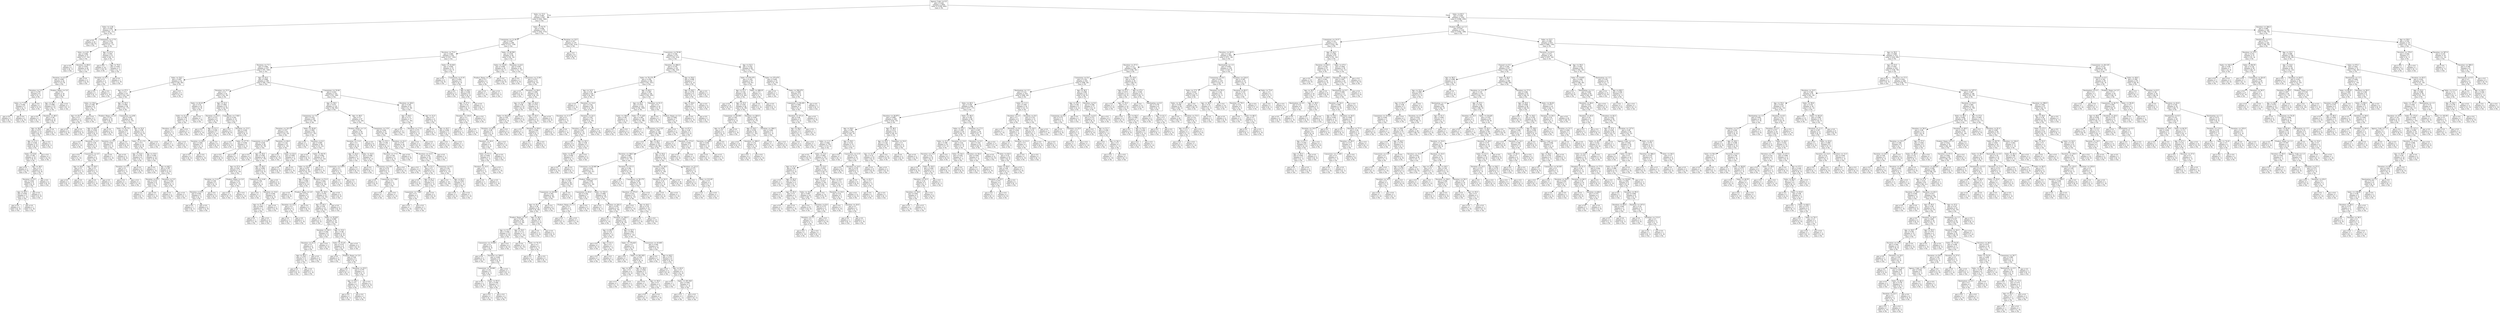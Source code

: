 digraph Tree {
node [shape=box] ;
0 [label="Agency_Code <= 0.5\ngini = 0.436\nsamples = 2002\nvalue = [1359, 643]\nclass = No"] ;
1 [label="Sales <= 15.5\ngini = 0.483\nsamples = 647\nvalue = [263, 384]\nclass = Yes"] ;
0 -> 1 [labeldistance=2.5, labelangle=45, headlabel="True"] ;
2 [label="Sales <= 3.56\ngini = 0.259\nsamples = 72\nvalue = [61, 11]\nclass = No"] ;
1 -> 2 ;
3 [label="gini = 0.0\nsamples = 24\nvalue = [24, 0]\nclass = No"] ;
2 -> 3 ;
4 [label="Commision <= 3.775\ngini = 0.353\nsamples = 48\nvalue = [37, 11]\nclass = No"] ;
2 -> 4 ;
5 [label="Sales <= 4.02\ngini = 0.466\nsamples = 27\nvalue = [17, 10]\nclass = No"] ;
4 -> 5 ;
6 [label="gini = 0.0\nsamples = 1\nvalue = [0, 1]\nclass = Yes"] ;
5 -> 6 ;
7 [label="Duration <= 69.0\ngini = 0.453\nsamples = 26\nvalue = [17, 9]\nclass = No"] ;
5 -> 7 ;
8 [label="Duration <= 4.5\ngini = 0.483\nsamples = 22\nvalue = [13, 9]\nclass = No"] ;
7 -> 8 ;
9 [label="Duration <= 2.5\ngini = 0.278\nsamples = 6\nvalue = [5, 1]\nclass = No"] ;
8 -> 9 ;
10 [label="Sales <= 7.375\ngini = 0.444\nsamples = 3\nvalue = [2, 1]\nclass = No"] ;
9 -> 10 ;
11 [label="gini = 0.0\nsamples = 1\nvalue = [0, 1]\nclass = Yes"] ;
10 -> 11 ;
12 [label="gini = 0.0\nsamples = 2\nvalue = [2, 0]\nclass = No"] ;
10 -> 12 ;
13 [label="gini = 0.0\nsamples = 3\nvalue = [3, 0]\nclass = No"] ;
9 -> 13 ;
14 [label="Product_Name <= 3.0\ngini = 0.5\nsamples = 16\nvalue = [8, 8]\nclass = No"] ;
8 -> 14 ;
15 [label="Age <= 22.5\ngini = 0.498\nsamples = 15\nvalue = [8, 7]\nclass = No"] ;
14 -> 15 ;
16 [label="gini = 0.0\nsamples = 1\nvalue = [0, 1]\nclass = Yes"] ;
15 -> 16 ;
17 [label="Duration <= 48.5\ngini = 0.49\nsamples = 14\nvalue = [8, 6]\nclass = No"] ;
15 -> 17 ;
18 [label="Age <= 58.0\ngini = 0.473\nsamples = 13\nvalue = [8, 5]\nclass = No"] ;
17 -> 18 ;
19 [label="Age <= 51.0\ngini = 0.444\nsamples = 12\nvalue = [8, 4]\nclass = No"] ;
18 -> 19 ;
20 [label="Sales <= 8.34\ngini = 0.48\nsamples = 10\nvalue = [6, 4]\nclass = No"] ;
19 -> 20 ;
21 [label="gini = 0.0\nsamples = 2\nvalue = [2, 0]\nclass = No"] ;
20 -> 21 ;
22 [label="Age <= 38.5\ngini = 0.5\nsamples = 8\nvalue = [4, 4]\nclass = No"] ;
20 -> 22 ;
23 [label="Duration <= 9.5\ngini = 0.444\nsamples = 6\nvalue = [4, 2]\nclass = No"] ;
22 -> 23 ;
24 [label="Age <= 29.5\ngini = 0.444\nsamples = 3\nvalue = [1, 2]\nclass = Yes"] ;
23 -> 24 ;
25 [label="gini = 0.0\nsamples = 2\nvalue = [0, 2]\nclass = Yes"] ;
24 -> 25 ;
26 [label="gini = 0.0\nsamples = 1\nvalue = [1, 0]\nclass = No"] ;
24 -> 26 ;
27 [label="gini = 0.0\nsamples = 3\nvalue = [3, 0]\nclass = No"] ;
23 -> 27 ;
28 [label="gini = 0.0\nsamples = 2\nvalue = [0, 2]\nclass = Yes"] ;
22 -> 28 ;
29 [label="gini = 0.0\nsamples = 2\nvalue = [2, 0]\nclass = No"] ;
19 -> 29 ;
30 [label="gini = 0.0\nsamples = 1\nvalue = [0, 1]\nclass = Yes"] ;
18 -> 30 ;
31 [label="gini = 0.0\nsamples = 1\nvalue = [0, 1]\nclass = Yes"] ;
17 -> 31 ;
32 [label="gini = 0.0\nsamples = 1\nvalue = [0, 1]\nclass = Yes"] ;
14 -> 32 ;
33 [label="gini = 0.0\nsamples = 4\nvalue = [4, 0]\nclass = No"] ;
7 -> 33 ;
34 [label="Age <= 67.0\ngini = 0.091\nsamples = 21\nvalue = [20, 1]\nclass = No"] ;
4 -> 34 ;
35 [label="gini = 0.0\nsamples = 18\nvalue = [18, 0]\nclass = No"] ;
34 -> 35 ;
36 [label="Age <= 70.0\ngini = 0.444\nsamples = 3\nvalue = [2, 1]\nclass = No"] ;
34 -> 36 ;
37 [label="Duration <= 9.5\ngini = 0.5\nsamples = 2\nvalue = [1, 1]\nclass = No"] ;
36 -> 37 ;
38 [label="gini = 0.0\nsamples = 1\nvalue = [0, 1]\nclass = Yes"] ;
37 -> 38 ;
39 [label="gini = 0.0\nsamples = 1\nvalue = [1, 0]\nclass = No"] ;
37 -> 39 ;
40 [label="gini = 0.0\nsamples = 1\nvalue = [1, 0]\nclass = No"] ;
36 -> 40 ;
41 [label="Sales <= 55.75\ngini = 0.456\nsamples = 575\nvalue = [202, 373]\nclass = Yes"] ;
1 -> 41 ;
42 [label="Commision <= 12.39\ngini = 0.497\nsamples = 296\nvalue = [137, 159]\nclass = Yes"] ;
41 -> 42 ;
43 [label="Duration <= 72.0\ngini = 0.489\nsamples = 252\nvalue = [107, 145]\nclass = Yes"] ;
42 -> 43 ;
44 [label="Duration <= 7.5\ngini = 0.484\nsamples = 237\nvalue = [97, 140]\nclass = Yes"] ;
43 -> 44 ;
45 [label="Sales <= 34.5\ngini = 0.497\nsamples = 52\nvalue = [28, 24]\nclass = No"] ;
44 -> 45 ;
46 [label="Age <= 27.5\ngini = 0.5\nsamples = 47\nvalue = [23, 24]\nclass = Yes"] ;
45 -> 46 ;
47 [label="Sales <= 18.6\ngini = 0.346\nsamples = 9\nvalue = [2, 7]\nclass = Yes"] ;
46 -> 47 ;
48 [label="Age <= 25.5\ngini = 0.5\nsamples = 4\nvalue = [2, 2]\nclass = No"] ;
47 -> 48 ;
49 [label="gini = 0.0\nsamples = 2\nvalue = [2, 0]\nclass = No"] ;
48 -> 49 ;
50 [label="gini = 0.0\nsamples = 2\nvalue = [0, 2]\nclass = Yes"] ;
48 -> 50 ;
51 [label="gini = 0.0\nsamples = 5\nvalue = [0, 5]\nclass = Yes"] ;
47 -> 51 ;
52 [label="Age <= 30.5\ngini = 0.494\nsamples = 38\nvalue = [21, 17]\nclass = No"] ;
46 -> 52 ;
53 [label="Product_Name <= 2.0\ngini = 0.32\nsamples = 10\nvalue = [8, 2]\nclass = No"] ;
52 -> 53 ;
54 [label="Age <= 28.5\ngini = 0.444\nsamples = 6\nvalue = [4, 2]\nclass = No"] ;
53 -> 54 ;
55 [label="gini = 0.0\nsamples = 1\nvalue = [1, 0]\nclass = No"] ;
54 -> 55 ;
56 [label="Duration <= 4.5\ngini = 0.48\nsamples = 5\nvalue = [3, 2]\nclass = No"] ;
54 -> 56 ;
57 [label="gini = 0.0\nsamples = 1\nvalue = [1, 0]\nclass = No"] ;
56 -> 57 ;
58 [label="Commision <= 4.5\ngini = 0.5\nsamples = 4\nvalue = [2, 2]\nclass = No"] ;
56 -> 58 ;
59 [label="Age <= 29.5\ngini = 0.5\nsamples = 2\nvalue = [1, 1]\nclass = No"] ;
58 -> 59 ;
60 [label="gini = 0.0\nsamples = 1\nvalue = [0, 1]\nclass = Yes"] ;
59 -> 60 ;
61 [label="gini = 0.0\nsamples = 1\nvalue = [1, 0]\nclass = No"] ;
59 -> 61 ;
62 [label="Age <= 29.5\ngini = 0.5\nsamples = 2\nvalue = [1, 1]\nclass = No"] ;
58 -> 62 ;
63 [label="gini = 0.0\nsamples = 1\nvalue = [1, 0]\nclass = No"] ;
62 -> 63 ;
64 [label="gini = 0.0\nsamples = 1\nvalue = [0, 1]\nclass = Yes"] ;
62 -> 64 ;
65 [label="gini = 0.0\nsamples = 4\nvalue = [4, 0]\nclass = No"] ;
53 -> 65 ;
66 [label="Commision <= 4.94\ngini = 0.497\nsamples = 28\nvalue = [13, 15]\nclass = Yes"] ;
52 -> 66 ;
67 [label="Sales <= 16.775\ngini = 0.245\nsamples = 7\nvalue = [1, 6]\nclass = Yes"] ;
66 -> 67 ;
68 [label="Duration <= 5.5\ngini = 0.444\nsamples = 3\nvalue = [1, 2]\nclass = Yes"] ;
67 -> 68 ;
69 [label="gini = 0.0\nsamples = 1\nvalue = [1, 0]\nclass = No"] ;
68 -> 69 ;
70 [label="gini = 0.0\nsamples = 2\nvalue = [0, 2]\nclass = Yes"] ;
68 -> 70 ;
71 [label="gini = 0.0\nsamples = 4\nvalue = [0, 4]\nclass = Yes"] ;
67 -> 71 ;
72 [label="Age <= 52.0\ngini = 0.49\nsamples = 21\nvalue = [12, 9]\nclass = No"] ;
66 -> 72 ;
73 [label="Sales <= 21.175\ngini = 0.5\nsamples = 18\nvalue = [9, 9]\nclass = No"] ;
72 -> 73 ;
74 [label="Age <= 33.0\ngini = 0.278\nsamples = 6\nvalue = [5, 1]\nclass = No"] ;
73 -> 74 ;
75 [label="Duration <= 5.5\ngini = 0.5\nsamples = 2\nvalue = [1, 1]\nclass = No"] ;
74 -> 75 ;
76 [label="gini = 0.0\nsamples = 1\nvalue = [0, 1]\nclass = Yes"] ;
75 -> 76 ;
77 [label="gini = 0.0\nsamples = 1\nvalue = [1, 0]\nclass = No"] ;
75 -> 77 ;
78 [label="gini = 0.0\nsamples = 4\nvalue = [4, 0]\nclass = No"] ;
74 -> 78 ;
79 [label="Age <= 33.0\ngini = 0.444\nsamples = 12\nvalue = [4, 8]\nclass = Yes"] ;
73 -> 79 ;
80 [label="gini = 0.0\nsamples = 1\nvalue = [1, 0]\nclass = No"] ;
79 -> 80 ;
81 [label="Age <= 48.5\ngini = 0.397\nsamples = 11\nvalue = [3, 8]\nclass = Yes"] ;
79 -> 81 ;
82 [label="Duration <= 6.5\ngini = 0.219\nsamples = 8\nvalue = [1, 7]\nclass = Yes"] ;
81 -> 82 ;
83 [label="gini = 0.0\nsamples = 7\nvalue = [0, 7]\nclass = Yes"] ;
82 -> 83 ;
84 [label="gini = 0.0\nsamples = 1\nvalue = [1, 0]\nclass = No"] ;
82 -> 84 ;
85 [label="Duration <= 5.5\ngini = 0.444\nsamples = 3\nvalue = [2, 1]\nclass = No"] ;
81 -> 85 ;
86 [label="gini = 0.0\nsamples = 2\nvalue = [2, 0]\nclass = No"] ;
85 -> 86 ;
87 [label="gini = 0.0\nsamples = 1\nvalue = [0, 1]\nclass = Yes"] ;
85 -> 87 ;
88 [label="gini = 0.0\nsamples = 3\nvalue = [3, 0]\nclass = No"] ;
72 -> 88 ;
89 [label="gini = 0.0\nsamples = 5\nvalue = [5, 0]\nclass = No"] ;
45 -> 89 ;
90 [label="Age <= 25.5\ngini = 0.468\nsamples = 185\nvalue = [69, 116]\nclass = Yes"] ;
44 -> 90 ;
91 [label="Duration <= 12.5\ngini = 0.5\nsamples = 32\nvalue = [16, 16]\nclass = No"] ;
90 -> 91 ;
92 [label="Sales <= 43.25\ngini = 0.32\nsamples = 10\nvalue = [2, 8]\nclass = Yes"] ;
91 -> 92 ;
93 [label="Sales <= 21.25\ngini = 0.198\nsamples = 9\nvalue = [1, 8]\nclass = Yes"] ;
92 -> 93 ;
94 [label="Duration <= 8.5\ngini = 0.5\nsamples = 2\nvalue = [1, 1]\nclass = No"] ;
93 -> 94 ;
95 [label="gini = 0.0\nsamples = 1\nvalue = [1, 0]\nclass = No"] ;
94 -> 95 ;
96 [label="gini = 0.0\nsamples = 1\nvalue = [0, 1]\nclass = Yes"] ;
94 -> 96 ;
97 [label="gini = 0.0\nsamples = 7\nvalue = [0, 7]\nclass = Yes"] ;
93 -> 97 ;
98 [label="gini = 0.0\nsamples = 1\nvalue = [1, 0]\nclass = No"] ;
92 -> 98 ;
99 [label="Age <= 22.5\ngini = 0.463\nsamples = 22\nvalue = [14, 8]\nclass = No"] ;
91 -> 99 ;
100 [label="Duration <= 15.5\ngini = 0.375\nsamples = 8\nvalue = [2, 6]\nclass = Yes"] ;
99 -> 100 ;
101 [label="gini = 0.0\nsamples = 1\nvalue = [1, 0]\nclass = No"] ;
100 -> 101 ;
102 [label="Age <= 21.5\ngini = 0.245\nsamples = 7\nvalue = [1, 6]\nclass = Yes"] ;
100 -> 102 ;
103 [label="Duration <= 20.0\ngini = 0.444\nsamples = 3\nvalue = [1, 2]\nclass = Yes"] ;
102 -> 103 ;
104 [label="gini = 0.0\nsamples = 2\nvalue = [0, 2]\nclass = Yes"] ;
103 -> 104 ;
105 [label="gini = 0.0\nsamples = 1\nvalue = [1, 0]\nclass = No"] ;
103 -> 105 ;
106 [label="gini = 0.0\nsamples = 4\nvalue = [0, 4]\nclass = Yes"] ;
102 -> 106 ;
107 [label="Commision <= 7.925\ngini = 0.245\nsamples = 14\nvalue = [12, 2]\nclass = No"] ;
99 -> 107 ;
108 [label="gini = 0.0\nsamples = 8\nvalue = [8, 0]\nclass = No"] ;
107 -> 108 ;
109 [label="Duration <= 15.5\ngini = 0.444\nsamples = 6\nvalue = [4, 2]\nclass = No"] ;
107 -> 109 ;
110 [label="gini = 0.0\nsamples = 3\nvalue = [3, 0]\nclass = No"] ;
109 -> 110 ;
111 [label="Sales <= 47.75\ngini = 0.444\nsamples = 3\nvalue = [1, 2]\nclass = Yes"] ;
109 -> 111 ;
112 [label="gini = 0.0\nsamples = 2\nvalue = [0, 2]\nclass = Yes"] ;
111 -> 112 ;
113 [label="gini = 0.0\nsamples = 1\nvalue = [1, 0]\nclass = No"] ;
111 -> 113 ;
114 [label="Commision <= 10.44\ngini = 0.453\nsamples = 153\nvalue = [53, 100]\nclass = Yes"] ;
90 -> 114 ;
115 [label="Age <= 39.5\ngini = 0.471\nsamples = 132\nvalue = [50, 82]\nclass = Yes"] ;
114 -> 115 ;
116 [label="Commision <= 7.0\ngini = 0.433\nsamples = 85\nvalue = [27, 58]\nclass = Yes"] ;
115 -> 116 ;
117 [label="Duration <= 19.5\ngini = 0.357\nsamples = 43\nvalue = [10, 33]\nclass = Yes"] ;
116 -> 117 ;
118 [label="Commision <= 4.125\ngini = 0.436\nsamples = 28\nvalue = [9, 19]\nclass = Yes"] ;
117 -> 118 ;
119 [label="gini = 0.0\nsamples = 2\nvalue = [2, 0]\nclass = No"] ;
118 -> 119 ;
120 [label="Age <= 30.5\ngini = 0.393\nsamples = 26\nvalue = [7, 19]\nclass = Yes"] ;
118 -> 120 ;
121 [label="Age <= 27.5\ngini = 0.291\nsamples = 17\nvalue = [3, 14]\nclass = Yes"] ;
120 -> 121 ;
122 [label="Duration <= 11.0\ngini = 0.48\nsamples = 5\nvalue = [2, 3]\nclass = Yes"] ;
121 -> 122 ;
123 [label="Duration <= 8.5\ngini = 0.444\nsamples = 3\nvalue = [2, 1]\nclass = No"] ;
122 -> 123 ;
124 [label="gini = 0.0\nsamples = 1\nvalue = [0, 1]\nclass = Yes"] ;
123 -> 124 ;
125 [label="gini = 0.0\nsamples = 2\nvalue = [2, 0]\nclass = No"] ;
123 -> 125 ;
126 [label="gini = 0.0\nsamples = 2\nvalue = [0, 2]\nclass = Yes"] ;
122 -> 126 ;
127 [label="Product_Name <= 2.0\ngini = 0.153\nsamples = 12\nvalue = [1, 11]\nclass = Yes"] ;
121 -> 127 ;
128 [label="gini = 0.0\nsamples = 11\nvalue = [0, 11]\nclass = Yes"] ;
127 -> 128 ;
129 [label="gini = 0.0\nsamples = 1\nvalue = [1, 0]\nclass = No"] ;
127 -> 129 ;
130 [label="Age <= 36.5\ngini = 0.494\nsamples = 9\nvalue = [4, 5]\nclass = Yes"] ;
120 -> 130 ;
131 [label="Commision <= 4.44\ngini = 0.49\nsamples = 7\nvalue = [4, 3]\nclass = No"] ;
130 -> 131 ;
132 [label="gini = 0.0\nsamples = 1\nvalue = [0, 1]\nclass = Yes"] ;
131 -> 132 ;
133 [label="Duration <= 10.0\ngini = 0.444\nsamples = 6\nvalue = [4, 2]\nclass = No"] ;
131 -> 133 ;
134 [label="Age <= 31.5\ngini = 0.444\nsamples = 3\nvalue = [1, 2]\nclass = Yes"] ;
133 -> 134 ;
135 [label="gini = 0.0\nsamples = 1\nvalue = [1, 0]\nclass = No"] ;
134 -> 135 ;
136 [label="gini = 0.0\nsamples = 2\nvalue = [0, 2]\nclass = Yes"] ;
134 -> 136 ;
137 [label="gini = 0.0\nsamples = 3\nvalue = [3, 0]\nclass = No"] ;
133 -> 137 ;
138 [label="gini = 0.0\nsamples = 2\nvalue = [0, 2]\nclass = Yes"] ;
130 -> 138 ;
139 [label="Duration <= 40.0\ngini = 0.124\nsamples = 15\nvalue = [1, 14]\nclass = Yes"] ;
117 -> 139 ;
140 [label="gini = 0.0\nsamples = 12\nvalue = [0, 12]\nclass = Yes"] ;
139 -> 140 ;
141 [label="Sales <= 22.0\ngini = 0.444\nsamples = 3\nvalue = [1, 2]\nclass = Yes"] ;
139 -> 141 ;
142 [label="gini = 0.0\nsamples = 2\nvalue = [0, 2]\nclass = Yes"] ;
141 -> 142 ;
143 [label="gini = 0.0\nsamples = 1\nvalue = [1, 0]\nclass = No"] ;
141 -> 143 ;
144 [label="Sales <= 29.45\ngini = 0.482\nsamples = 42\nvalue = [17, 25]\nclass = Yes"] ;
116 -> 144 ;
145 [label="gini = 0.0\nsamples = 2\nvalue = [2, 0]\nclass = No"] ;
144 -> 145 ;
146 [label="Duration <= 8.5\ngini = 0.469\nsamples = 40\nvalue = [15, 25]\nclass = Yes"] ;
144 -> 146 ;
147 [label="gini = 0.0\nsamples = 3\nvalue = [0, 3]\nclass = Yes"] ;
146 -> 147 ;
148 [label="Sales <= 40.75\ngini = 0.482\nsamples = 37\nvalue = [15, 22]\nclass = Yes"] ;
146 -> 148 ;
149 [label="Sales <= 32.25\ngini = 0.475\nsamples = 36\nvalue = [14, 22]\nclass = Yes"] ;
148 -> 149 ;
150 [label="Age <= 29.5\ngini = 0.494\nsamples = 9\nvalue = [5, 4]\nclass = No"] ;
149 -> 150 ;
151 [label="gini = 0.0\nsamples = 4\nvalue = [4, 0]\nclass = No"] ;
150 -> 151 ;
152 [label="Product_Name <= 2.0\ngini = 0.32\nsamples = 5\nvalue = [1, 4]\nclass = Yes"] ;
150 -> 152 ;
153 [label="Duration <= 12.0\ngini = 0.5\nsamples = 2\nvalue = [1, 1]\nclass = No"] ;
152 -> 153 ;
154 [label="gini = 0.0\nsamples = 1\nvalue = [0, 1]\nclass = Yes"] ;
153 -> 154 ;
155 [label="gini = 0.0\nsamples = 1\nvalue = [1, 0]\nclass = No"] ;
153 -> 155 ;
156 [label="gini = 0.0\nsamples = 3\nvalue = [0, 3]\nclass = Yes"] ;
152 -> 156 ;
157 [label="Duration <= 51.0\ngini = 0.444\nsamples = 27\nvalue = [9, 18]\nclass = Yes"] ;
149 -> 157 ;
158 [label="Sales <= 39.5\ngini = 0.476\nsamples = 23\nvalue = [9, 14]\nclass = Yes"] ;
157 -> 158 ;
159 [label="Age <= 26.5\ngini = 0.49\nsamples = 21\nvalue = [9, 12]\nclass = Yes"] ;
158 -> 159 ;
160 [label="gini = 0.0\nsamples = 2\nvalue = [0, 2]\nclass = Yes"] ;
159 -> 160 ;
161 [label="Sales <= 35.025\ngini = 0.499\nsamples = 19\nvalue = [9, 10]\nclass = Yes"] ;
159 -> 161 ;
162 [label="Duration <= 36.5\ngini = 0.444\nsamples = 9\nvalue = [3, 6]\nclass = Yes"] ;
161 -> 162 ;
163 [label="Duration <= 21.0\ngini = 0.5\nsamples = 6\nvalue = [3, 3]\nclass = No"] ;
162 -> 163 ;
164 [label="Age <= 34.5\ngini = 0.375\nsamples = 4\nvalue = [1, 3]\nclass = Yes"] ;
163 -> 164 ;
165 [label="gini = 0.0\nsamples = 3\nvalue = [0, 3]\nclass = Yes"] ;
164 -> 165 ;
166 [label="gini = 0.0\nsamples = 1\nvalue = [1, 0]\nclass = No"] ;
164 -> 166 ;
167 [label="gini = 0.0\nsamples = 2\nvalue = [2, 0]\nclass = No"] ;
163 -> 167 ;
168 [label="gini = 0.0\nsamples = 3\nvalue = [0, 3]\nclass = Yes"] ;
162 -> 168 ;
169 [label="Age <= 33.0\ngini = 0.48\nsamples = 10\nvalue = [6, 4]\nclass = No"] ;
161 -> 169 ;
170 [label="Sales <= 37.25\ngini = 0.375\nsamples = 8\nvalue = [6, 2]\nclass = No"] ;
169 -> 170 ;
171 [label="gini = 0.0\nsamples = 3\nvalue = [3, 0]\nclass = No"] ;
170 -> 171 ;
172 [label="Product_Name <= 2.0\ngini = 0.48\nsamples = 5\nvalue = [3, 2]\nclass = No"] ;
170 -> 172 ;
173 [label="gini = 0.0\nsamples = 1\nvalue = [0, 1]\nclass = Yes"] ;
172 -> 173 ;
174 [label="Duration <= 25.5\ngini = 0.375\nsamples = 4\nvalue = [3, 1]\nclass = No"] ;
172 -> 174 ;
175 [label="Age <= 30.5\ngini = 0.5\nsamples = 2\nvalue = [1, 1]\nclass = No"] ;
174 -> 175 ;
176 [label="gini = 0.0\nsamples = 1\nvalue = [0, 1]\nclass = Yes"] ;
175 -> 176 ;
177 [label="gini = 0.0\nsamples = 1\nvalue = [1, 0]\nclass = No"] ;
175 -> 177 ;
178 [label="gini = 0.0\nsamples = 2\nvalue = [2, 0]\nclass = No"] ;
174 -> 178 ;
179 [label="gini = 0.0\nsamples = 2\nvalue = [0, 2]\nclass = Yes"] ;
169 -> 179 ;
180 [label="gini = 0.0\nsamples = 2\nvalue = [0, 2]\nclass = Yes"] ;
158 -> 180 ;
181 [label="gini = 0.0\nsamples = 4\nvalue = [0, 4]\nclass = Yes"] ;
157 -> 181 ;
182 [label="gini = 0.0\nsamples = 1\nvalue = [1, 0]\nclass = No"] ;
148 -> 182 ;
183 [label="Age <= 48.5\ngini = 0.5\nsamples = 47\nvalue = [23, 24]\nclass = Yes"] ;
115 -> 183 ;
184 [label="Product_Name <= 1.0\ngini = 0.42\nsamples = 20\nvalue = [14, 6]\nclass = No"] ;
183 -> 184 ;
185 [label="Duration <= 11.0\ngini = 0.5\nsamples = 12\nvalue = [6, 6]\nclass = No"] ;
184 -> 185 ;
186 [label="Age <= 42.0\ngini = 0.32\nsamples = 5\nvalue = [1, 4]\nclass = Yes"] ;
185 -> 186 ;
187 [label="Commision <= 5.875\ngini = 0.5\nsamples = 2\nvalue = [1, 1]\nclass = No"] ;
186 -> 187 ;
188 [label="gini = 0.0\nsamples = 1\nvalue = [1, 0]\nclass = No"] ;
187 -> 188 ;
189 [label="gini = 0.0\nsamples = 1\nvalue = [0, 1]\nclass = Yes"] ;
187 -> 189 ;
190 [label="gini = 0.0\nsamples = 3\nvalue = [0, 3]\nclass = Yes"] ;
186 -> 190 ;
191 [label="Sales <= 16.5\ngini = 0.408\nsamples = 7\nvalue = [5, 2]\nclass = No"] ;
185 -> 191 ;
192 [label="gini = 0.0\nsamples = 1\nvalue = [0, 1]\nclass = Yes"] ;
191 -> 192 ;
193 [label="Commision <= 5.94\ngini = 0.278\nsamples = 6\nvalue = [5, 1]\nclass = No"] ;
191 -> 193 ;
194 [label="gini = 0.0\nsamples = 4\nvalue = [4, 0]\nclass = No"] ;
193 -> 194 ;
195 [label="Commision <= 7.505\ngini = 0.5\nsamples = 2\nvalue = [1, 1]\nclass = No"] ;
193 -> 195 ;
196 [label="gini = 0.0\nsamples = 1\nvalue = [0, 1]\nclass = Yes"] ;
195 -> 196 ;
197 [label="gini = 0.0\nsamples = 1\nvalue = [1, 0]\nclass = No"] ;
195 -> 197 ;
198 [label="gini = 0.0\nsamples = 8\nvalue = [8, 0]\nclass = No"] ;
184 -> 198 ;
199 [label="Commision <= 5.55\ngini = 0.444\nsamples = 27\nvalue = [9, 18]\nclass = Yes"] ;
183 -> 199 ;
200 [label="Age <= 55.5\ngini = 0.49\nsamples = 7\nvalue = [4, 3]\nclass = No"] ;
199 -> 200 ;
201 [label="Duration <= 17.5\ngini = 0.48\nsamples = 5\nvalue = [2, 3]\nclass = Yes"] ;
200 -> 201 ;
202 [label="gini = 0.0\nsamples = 3\nvalue = [0, 3]\nclass = Yes"] ;
201 -> 202 ;
203 [label="gini = 0.0\nsamples = 2\nvalue = [2, 0]\nclass = No"] ;
201 -> 203 ;
204 [label="gini = 0.0\nsamples = 2\nvalue = [2, 0]\nclass = No"] ;
200 -> 204 ;
205 [label="Duration <= 52.5\ngini = 0.375\nsamples = 20\nvalue = [5, 15]\nclass = Yes"] ;
199 -> 205 ;
206 [label="Duration <= 13.5\ngini = 0.332\nsamples = 19\nvalue = [4, 15]\nclass = Yes"] ;
205 -> 206 ;
207 [label="Age <= 51.5\ngini = 0.5\nsamples = 6\nvalue = [3, 3]\nclass = No"] ;
206 -> 207 ;
208 [label="gini = 0.0\nsamples = 2\nvalue = [2, 0]\nclass = No"] ;
207 -> 208 ;
209 [label="Age <= 61.5\ngini = 0.375\nsamples = 4\nvalue = [1, 3]\nclass = Yes"] ;
207 -> 209 ;
210 [label="Commision <= 7.065\ngini = 0.5\nsamples = 2\nvalue = [1, 1]\nclass = No"] ;
209 -> 210 ;
211 [label="gini = 0.0\nsamples = 1\nvalue = [1, 0]\nclass = No"] ;
210 -> 211 ;
212 [label="gini = 0.0\nsamples = 1\nvalue = [0, 1]\nclass = Yes"] ;
210 -> 212 ;
213 [label="gini = 0.0\nsamples = 2\nvalue = [0, 2]\nclass = Yes"] ;
209 -> 213 ;
214 [label="Commision <= 9.3\ngini = 0.142\nsamples = 13\nvalue = [1, 12]\nclass = Yes"] ;
206 -> 214 ;
215 [label="gini = 0.0\nsamples = 10\nvalue = [0, 10]\nclass = Yes"] ;
214 -> 215 ;
216 [label="Age <= 65.5\ngini = 0.444\nsamples = 3\nvalue = [1, 2]\nclass = Yes"] ;
214 -> 216 ;
217 [label="gini = 0.0\nsamples = 2\nvalue = [0, 2]\nclass = Yes"] ;
216 -> 217 ;
218 [label="gini = 0.0\nsamples = 1\nvalue = [1, 0]\nclass = No"] ;
216 -> 218 ;
219 [label="gini = 0.0\nsamples = 1\nvalue = [1, 0]\nclass = No"] ;
205 -> 219 ;
220 [label="Duration <= 28.0\ngini = 0.245\nsamples = 21\nvalue = [3, 18]\nclass = Yes"] ;
114 -> 220 ;
221 [label="Age <= 44.5\ngini = 0.111\nsamples = 17\nvalue = [1, 16]\nclass = Yes"] ;
220 -> 221 ;
222 [label="gini = 0.0\nsamples = 13\nvalue = [0, 13]\nclass = Yes"] ;
221 -> 222 ;
223 [label="Duration <= 17.0\ngini = 0.375\nsamples = 4\nvalue = [1, 3]\nclass = Yes"] ;
221 -> 223 ;
224 [label="gini = 0.0\nsamples = 3\nvalue = [0, 3]\nclass = Yes"] ;
223 -> 224 ;
225 [label="gini = 0.0\nsamples = 1\nvalue = [1, 0]\nclass = No"] ;
223 -> 225 ;
226 [label="Age <= 31.0\ngini = 0.5\nsamples = 4\nvalue = [2, 2]\nclass = No"] ;
220 -> 226 ;
227 [label="gini = 0.0\nsamples = 1\nvalue = [0, 1]\nclass = Yes"] ;
226 -> 227 ;
228 [label="Age <= 44.5\ngini = 0.444\nsamples = 3\nvalue = [2, 1]\nclass = No"] ;
226 -> 228 ;
229 [label="gini = 0.0\nsamples = 2\nvalue = [2, 0]\nclass = No"] ;
228 -> 229 ;
230 [label="gini = 0.0\nsamples = 1\nvalue = [0, 1]\nclass = Yes"] ;
228 -> 230 ;
231 [label="Sales <= 32.025\ngini = 0.444\nsamples = 15\nvalue = [10, 5]\nclass = No"] ;
43 -> 231 ;
232 [label="gini = 0.0\nsamples = 6\nvalue = [6, 0]\nclass = No"] ;
231 -> 232 ;
233 [label="Commision <= 9.19\ngini = 0.494\nsamples = 9\nvalue = [4, 5]\nclass = Yes"] ;
231 -> 233 ;
234 [label="gini = 0.0\nsamples = 3\nvalue = [0, 3]\nclass = Yes"] ;
233 -> 234 ;
235 [label="Age <= 48.5\ngini = 0.444\nsamples = 6\nvalue = [4, 2]\nclass = No"] ;
233 -> 235 ;
236 [label="Age <= 27.5\ngini = 0.32\nsamples = 5\nvalue = [4, 1]\nclass = No"] ;
235 -> 236 ;
237 [label="Duration <= 116.0\ngini = 0.5\nsamples = 2\nvalue = [1, 1]\nclass = No"] ;
236 -> 237 ;
238 [label="gini = 0.0\nsamples = 1\nvalue = [0, 1]\nclass = Yes"] ;
237 -> 238 ;
239 [label="gini = 0.0\nsamples = 1\nvalue = [1, 0]\nclass = No"] ;
237 -> 239 ;
240 [label="gini = 0.0\nsamples = 3\nvalue = [3, 0]\nclass = No"] ;
236 -> 240 ;
241 [label="gini = 0.0\nsamples = 1\nvalue = [0, 1]\nclass = Yes"] ;
235 -> 241 ;
242 [label="Sales <= 49.595\ngini = 0.434\nsamples = 44\nvalue = [30, 14]\nclass = No"] ;
42 -> 242 ;
243 [label="Sales <= 19.25\ngini = 0.095\nsamples = 20\nvalue = [19, 1]\nclass = No"] ;
242 -> 243 ;
244 [label="Product_Name <= 2.0\ngini = 0.5\nsamples = 2\nvalue = [1, 1]\nclass = No"] ;
243 -> 244 ;
245 [label="gini = 0.0\nsamples = 1\nvalue = [1, 0]\nclass = No"] ;
244 -> 245 ;
246 [label="gini = 0.0\nsamples = 1\nvalue = [0, 1]\nclass = Yes"] ;
244 -> 246 ;
247 [label="gini = 0.0\nsamples = 18\nvalue = [18, 0]\nclass = No"] ;
243 -> 247 ;
248 [label="Duration <= 8.5\ngini = 0.497\nsamples = 24\nvalue = [11, 13]\nclass = Yes"] ;
242 -> 248 ;
249 [label="gini = 0.0\nsamples = 3\nvalue = [3, 0]\nclass = No"] ;
248 -> 249 ;
250 [label="Commision <= 12.94\ngini = 0.472\nsamples = 21\nvalue = [8, 13]\nclass = Yes"] ;
248 -> 250 ;
251 [label="gini = 0.0\nsamples = 3\nvalue = [0, 3]\nclass = Yes"] ;
250 -> 251 ;
252 [label="Duration <= 29.0\ngini = 0.494\nsamples = 18\nvalue = [8, 10]\nclass = Yes"] ;
250 -> 252 ;
253 [label="Age <= 33.0\ngini = 0.48\nsamples = 10\nvalue = [6, 4]\nclass = No"] ;
252 -> 253 ;
254 [label="Sales <= 54.225\ngini = 0.49\nsamples = 7\nvalue = [3, 4]\nclass = Yes"] ;
253 -> 254 ;
255 [label="Duration <= 24.5\ngini = 0.48\nsamples = 5\nvalue = [3, 2]\nclass = No"] ;
254 -> 255 ;
256 [label="Duration <= 20.0\ngini = 0.5\nsamples = 4\nvalue = [2, 2]\nclass = No"] ;
255 -> 256 ;
257 [label="Sales <= 51.5\ngini = 0.444\nsamples = 3\nvalue = [2, 1]\nclass = No"] ;
256 -> 257 ;
258 [label="Duration <= 14.5\ngini = 0.5\nsamples = 2\nvalue = [1, 1]\nclass = No"] ;
257 -> 258 ;
259 [label="gini = 0.0\nsamples = 1\nvalue = [0, 1]\nclass = Yes"] ;
258 -> 259 ;
260 [label="gini = 0.0\nsamples = 1\nvalue = [1, 0]\nclass = No"] ;
258 -> 260 ;
261 [label="gini = 0.0\nsamples = 1\nvalue = [1, 0]\nclass = No"] ;
257 -> 261 ;
262 [label="gini = 0.0\nsamples = 1\nvalue = [0, 1]\nclass = Yes"] ;
256 -> 262 ;
263 [label="gini = 0.0\nsamples = 1\nvalue = [1, 0]\nclass = No"] ;
255 -> 263 ;
264 [label="gini = 0.0\nsamples = 2\nvalue = [0, 2]\nclass = Yes"] ;
254 -> 264 ;
265 [label="gini = 0.0\nsamples = 3\nvalue = [3, 0]\nclass = No"] ;
253 -> 265 ;
266 [label="Age <= 43.0\ngini = 0.375\nsamples = 8\nvalue = [2, 6]\nclass = Yes"] ;
252 -> 266 ;
267 [label="Age <= 25.5\ngini = 0.5\nsamples = 4\nvalue = [2, 2]\nclass = No"] ;
266 -> 267 ;
268 [label="gini = 0.0\nsamples = 1\nvalue = [0, 1]\nclass = Yes"] ;
267 -> 268 ;
269 [label="Duration <= 90.0\ngini = 0.444\nsamples = 3\nvalue = [2, 1]\nclass = No"] ;
267 -> 269 ;
270 [label="gini = 0.0\nsamples = 2\nvalue = [2, 0]\nclass = No"] ;
269 -> 270 ;
271 [label="gini = 0.0\nsamples = 1\nvalue = [0, 1]\nclass = Yes"] ;
269 -> 271 ;
272 [label="gini = 0.0\nsamples = 4\nvalue = [0, 4]\nclass = Yes"] ;
266 -> 272 ;
273 [label="Duration <= 10.5\ngini = 0.357\nsamples = 279\nvalue = [65, 214]\nclass = Yes"] ;
41 -> 273 ;
274 [label="gini = 0.0\nsamples = 6\nvalue = [6, 0]\nclass = No"] ;
273 -> 274 ;
275 [label="Commision <= 59.94\ngini = 0.339\nsamples = 273\nvalue = [59, 214]\nclass = Yes"] ;
273 -> 275 ;
276 [label="Duration <= 384.5\ngini = 0.376\nsamples = 191\nvalue = [48, 143]\nclass = Yes"] ;
275 -> 276 ;
277 [label="Sales <= 70.175\ngini = 0.358\nsamples = 184\nvalue = [43, 141]\nclass = Yes"] ;
276 -> 277 ;
278 [label="Age <= 14.5\ngini = 0.18\nsamples = 40\nvalue = [4, 36]\nclass = Yes"] ;
277 -> 278 ;
279 [label="gini = 0.0\nsamples = 1\nvalue = [1, 0]\nclass = No"] ;
278 -> 279 ;
280 [label="Duration <= 13.0\ngini = 0.142\nsamples = 39\nvalue = [3, 36]\nclass = Yes"] ;
278 -> 280 ;
281 [label="Duration <= 11.5\ngini = 0.5\nsamples = 2\nvalue = [1, 1]\nclass = No"] ;
280 -> 281 ;
282 [label="gini = 0.0\nsamples = 1\nvalue = [0, 1]\nclass = Yes"] ;
281 -> 282 ;
283 [label="gini = 0.0\nsamples = 1\nvalue = [1, 0]\nclass = No"] ;
281 -> 283 ;
284 [label="Duration <= 22.5\ngini = 0.102\nsamples = 37\nvalue = [2, 35]\nclass = Yes"] ;
280 -> 284 ;
285 [label="Duration <= 19.5\ngini = 0.245\nsamples = 14\nvalue = [2, 12]\nclass = Yes"] ;
284 -> 285 ;
286 [label="gini = 0.0\nsamples = 9\nvalue = [0, 9]\nclass = Yes"] ;
285 -> 286 ;
287 [label="Age <= 30.5\ngini = 0.48\nsamples = 5\nvalue = [2, 3]\nclass = Yes"] ;
285 -> 287 ;
288 [label="Sales <= 66.5\ngini = 0.444\nsamples = 3\nvalue = [2, 1]\nclass = No"] ;
287 -> 288 ;
289 [label="gini = 0.0\nsamples = 2\nvalue = [2, 0]\nclass = No"] ;
288 -> 289 ;
290 [label="gini = 0.0\nsamples = 1\nvalue = [0, 1]\nclass = Yes"] ;
288 -> 290 ;
291 [label="gini = 0.0\nsamples = 2\nvalue = [0, 2]\nclass = Yes"] ;
287 -> 291 ;
292 [label="gini = 0.0\nsamples = 23\nvalue = [0, 23]\nclass = Yes"] ;
284 -> 292 ;
293 [label="Age <= 60.5\ngini = 0.395\nsamples = 144\nvalue = [39, 105]\nclass = Yes"] ;
277 -> 293 ;
294 [label="Age <= 22.5\ngini = 0.379\nsamples = 134\nvalue = [34, 100]\nclass = Yes"] ;
293 -> 294 ;
295 [label="Sales <= 184.0\ngini = 0.48\nsamples = 5\nvalue = [3, 2]\nclass = No"] ;
294 -> 295 ;
296 [label="gini = 0.0\nsamples = 3\nvalue = [3, 0]\nclass = No"] ;
295 -> 296 ;
297 [label="gini = 0.0\nsamples = 2\nvalue = [0, 2]\nclass = Yes"] ;
295 -> 297 ;
298 [label="Sales <= 71.425\ngini = 0.365\nsamples = 129\nvalue = [31, 98]\nclass = Yes"] ;
294 -> 298 ;
299 [label="gini = 0.0\nsamples = 1\nvalue = [1, 0]\nclass = No"] ;
298 -> 299 ;
300 [label="Commision <= 2.125\ngini = 0.359\nsamples = 128\nvalue = [30, 98]\nclass = Yes"] ;
298 -> 300 ;
301 [label="gini = 0.0\nsamples = 1\nvalue = [1, 0]\nclass = No"] ;
300 -> 301 ;
302 [label="Age <= 44.5\ngini = 0.352\nsamples = 127\nvalue = [29, 98]\nclass = Yes"] ;
300 -> 302 ;
303 [label="Duration <= 366.5\ngini = 0.389\nsamples = 102\nvalue = [27, 75]\nclass = Yes"] ;
302 -> 303 ;
304 [label="Commision <= 33.065\ngini = 0.435\nsamples = 75\nvalue = [24, 51]\nclass = Yes"] ;
303 -> 304 ;
305 [label="Age <= 42.5\ngini = 0.325\nsamples = 44\nvalue = [9, 35]\nclass = Yes"] ;
304 -> 305 ;
306 [label="Commision <= 24.245\ngini = 0.303\nsamples = 43\nvalue = [8, 35]\nclass = Yes"] ;
305 -> 306 ;
307 [label="Age <= 35.5\ngini = 0.36\nsamples = 34\nvalue = [8, 26]\nclass = Yes"] ;
306 -> 307 ;
308 [label="Product_Name <= 2.0\ngini = 0.285\nsamples = 29\nvalue = [5, 24]\nclass = Yes"] ;
307 -> 308 ;
309 [label="Age <= 31.0\ngini = 0.444\nsamples = 12\nvalue = [4, 8]\nclass = Yes"] ;
308 -> 309 ;
310 [label="Commision <= 14.065\ngini = 0.5\nsamples = 8\nvalue = [4, 4]\nclass = No"] ;
309 -> 310 ;
311 [label="gini = 0.0\nsamples = 2\nvalue = [0, 2]\nclass = Yes"] ;
310 -> 311 ;
312 [label="Duration <= 100.0\ngini = 0.444\nsamples = 6\nvalue = [4, 2]\nclass = No"] ;
310 -> 312 ;
313 [label="Commision <= 18.065\ngini = 0.32\nsamples = 5\nvalue = [4, 1]\nclass = No"] ;
312 -> 313 ;
314 [label="gini = 0.0\nsamples = 2\nvalue = [2, 0]\nclass = No"] ;
313 -> 314 ;
315 [label="Sales <= 83.5\ngini = 0.444\nsamples = 3\nvalue = [2, 1]\nclass = No"] ;
313 -> 315 ;
316 [label="gini = 0.0\nsamples = 1\nvalue = [0, 1]\nclass = Yes"] ;
315 -> 316 ;
317 [label="gini = 0.0\nsamples = 2\nvalue = [2, 0]\nclass = No"] ;
315 -> 317 ;
318 [label="gini = 0.0\nsamples = 1\nvalue = [0, 1]\nclass = Yes"] ;
312 -> 318 ;
319 [label="gini = 0.0\nsamples = 4\nvalue = [0, 4]\nclass = Yes"] ;
309 -> 319 ;
320 [label="Age <= 34.5\ngini = 0.111\nsamples = 17\nvalue = [1, 16]\nclass = Yes"] ;
308 -> 320 ;
321 [label="gini = 0.0\nsamples = 15\nvalue = [0, 15]\nclass = Yes"] ;
320 -> 321 ;
322 [label="Sales <= 74.15\ngini = 0.5\nsamples = 2\nvalue = [1, 1]\nclass = No"] ;
320 -> 322 ;
323 [label="gini = 0.0\nsamples = 1\nvalue = [1, 0]\nclass = No"] ;
322 -> 323 ;
324 [label="gini = 0.0\nsamples = 1\nvalue = [0, 1]\nclass = Yes"] ;
322 -> 324 ;
325 [label="Age <= 38.0\ngini = 0.48\nsamples = 5\nvalue = [3, 2]\nclass = No"] ;
307 -> 325 ;
326 [label="gini = 0.0\nsamples = 3\nvalue = [3, 0]\nclass = No"] ;
325 -> 326 ;
327 [label="gini = 0.0\nsamples = 2\nvalue = [0, 2]\nclass = Yes"] ;
325 -> 327 ;
328 [label="gini = 0.0\nsamples = 9\nvalue = [0, 9]\nclass = Yes"] ;
306 -> 328 ;
329 [label="gini = 0.0\nsamples = 1\nvalue = [1, 0]\nclass = No"] ;
305 -> 329 ;
330 [label="Product_Name <= 3.5\ngini = 0.499\nsamples = 31\nvalue = [15, 16]\nclass = Yes"] ;
304 -> 330 ;
331 [label="Commision <= 45.0\ngini = 0.245\nsamples = 7\nvalue = [6, 1]\nclass = No"] ;
330 -> 331 ;
332 [label="Product_Name <= 1.5\ngini = 0.5\nsamples = 2\nvalue = [1, 1]\nclass = No"] ;
331 -> 332 ;
333 [label="gini = 0.0\nsamples = 1\nvalue = [0, 1]\nclass = Yes"] ;
332 -> 333 ;
334 [label="gini = 0.0\nsamples = 1\nvalue = [1, 0]\nclass = No"] ;
332 -> 334 ;
335 [label="gini = 0.0\nsamples = 5\nvalue = [5, 0]\nclass = No"] ;
331 -> 335 ;
336 [label="Sales <= 152.5\ngini = 0.469\nsamples = 24\nvalue = [9, 15]\nclass = Yes"] ;
330 -> 336 ;
337 [label="gini = 0.0\nsamples = 1\nvalue = [0, 1]\nclass = Yes"] ;
336 -> 337 ;
338 [label="Duration <= 202.5\ngini = 0.476\nsamples = 23\nvalue = [9, 14]\nclass = Yes"] ;
336 -> 338 ;
339 [label="gini = 0.0\nsamples = 1\nvalue = [1, 0]\nclass = No"] ;
338 -> 339 ;
340 [label="Duration <= 364.5\ngini = 0.463\nsamples = 22\nvalue = [8, 14]\nclass = Yes"] ;
338 -> 340 ;
341 [label="Age <= 40.5\ngini = 0.32\nsamples = 5\nvalue = [1, 4]\nclass = Yes"] ;
340 -> 341 ;
342 [label="gini = 0.0\nsamples = 3\nvalue = [0, 3]\nclass = Yes"] ;
341 -> 342 ;
343 [label="Age <= 41.5\ngini = 0.5\nsamples = 2\nvalue = [1, 1]\nclass = No"] ;
341 -> 343 ;
344 [label="gini = 0.0\nsamples = 1\nvalue = [1, 0]\nclass = No"] ;
343 -> 344 ;
345 [label="gini = 0.0\nsamples = 1\nvalue = [0, 1]\nclass = Yes"] ;
343 -> 345 ;
346 [label="Age <= 32.5\ngini = 0.484\nsamples = 17\nvalue = [7, 10]\nclass = Yes"] ;
340 -> 346 ;
347 [label="Sales <= 174.425\ngini = 0.5\nsamples = 8\nvalue = [4, 4]\nclass = No"] ;
346 -> 347 ;
348 [label="gini = 0.0\nsamples = 1\nvalue = [0, 1]\nclass = Yes"] ;
347 -> 348 ;
349 [label="Sales <= 201.925\ngini = 0.49\nsamples = 7\nvalue = [4, 3]\nclass = No"] ;
347 -> 349 ;
350 [label="Age <= 29.0\ngini = 0.5\nsamples = 4\nvalue = [2, 2]\nclass = No"] ;
349 -> 350 ;
351 [label="gini = 0.5\nsamples = 2\nvalue = [1, 1]\nclass = No"] ;
350 -> 351 ;
352 [label="gini = 0.5\nsamples = 2\nvalue = [1, 1]\nclass = No"] ;
350 -> 352 ;
353 [label="Age <= 28.0\ngini = 0.444\nsamples = 3\nvalue = [2, 1]\nclass = No"] ;
349 -> 353 ;
354 [label="gini = 0.0\nsamples = 1\nvalue = [1, 0]\nclass = No"] ;
353 -> 354 ;
355 [label="Age <= 30.0\ngini = 0.5\nsamples = 2\nvalue = [1, 1]\nclass = No"] ;
353 -> 355 ;
356 [label="gini = 0.0\nsamples = 1\nvalue = [0, 1]\nclass = Yes"] ;
355 -> 356 ;
357 [label="gini = 0.0\nsamples = 1\nvalue = [1, 0]\nclass = No"] ;
355 -> 357 ;
358 [label="Commision <= 43.605\ngini = 0.444\nsamples = 9\nvalue = [3, 6]\nclass = Yes"] ;
346 -> 358 ;
359 [label="gini = 0.0\nsamples = 1\nvalue = [1, 0]\nclass = No"] ;
358 -> 359 ;
360 [label="Age <= 40.5\ngini = 0.375\nsamples = 8\nvalue = [2, 6]\nclass = Yes"] ;
358 -> 360 ;
361 [label="gini = 0.0\nsamples = 4\nvalue = [0, 4]\nclass = Yes"] ;
360 -> 361 ;
362 [label="Age <= 43.0\ngini = 0.5\nsamples = 4\nvalue = [2, 2]\nclass = No"] ;
360 -> 362 ;
363 [label="gini = 0.0\nsamples = 1\nvalue = [1, 0]\nclass = No"] ;
362 -> 363 ;
364 [label="Sales <= 201.925\ngini = 0.444\nsamples = 3\nvalue = [1, 2]\nclass = Yes"] ;
362 -> 364 ;
365 [label="gini = 0.5\nsamples = 2\nvalue = [1, 1]\nclass = No"] ;
364 -> 365 ;
366 [label="gini = 0.0\nsamples = 1\nvalue = [0, 1]\nclass = Yes"] ;
364 -> 366 ;
367 [label="Duration <= 371.5\ngini = 0.198\nsamples = 27\nvalue = [3, 24]\nclass = Yes"] ;
303 -> 367 ;
368 [label="gini = 0.0\nsamples = 11\nvalue = [0, 11]\nclass = Yes"] ;
367 -> 368 ;
369 [label="Commision <= 56.175\ngini = 0.305\nsamples = 16\nvalue = [3, 13]\nclass = Yes"] ;
367 -> 369 ;
370 [label="Duration <= 373.0\ngini = 0.231\nsamples = 15\nvalue = [2, 13]\nclass = Yes"] ;
369 -> 370 ;
371 [label="gini = 0.0\nsamples = 1\nvalue = [1, 0]\nclass = No"] ;
370 -> 371 ;
372 [label="Age <= 26.5\ngini = 0.133\nsamples = 14\nvalue = [1, 13]\nclass = Yes"] ;
370 -> 372 ;
373 [label="gini = 0.0\nsamples = 1\nvalue = [1, 0]\nclass = No"] ;
372 -> 373 ;
374 [label="gini = 0.0\nsamples = 13\nvalue = [0, 13]\nclass = Yes"] ;
372 -> 374 ;
375 [label="gini = 0.0\nsamples = 1\nvalue = [1, 0]\nclass = No"] ;
369 -> 375 ;
376 [label="Age <= 54.5\ngini = 0.147\nsamples = 25\nvalue = [2, 23]\nclass = Yes"] ;
302 -> 376 ;
377 [label="Duration <= 38.5\ngini = 0.091\nsamples = 21\nvalue = [1, 20]\nclass = Yes"] ;
376 -> 377 ;
378 [label="Duration <= 32.5\ngini = 0.32\nsamples = 5\nvalue = [1, 4]\nclass = Yes"] ;
377 -> 378 ;
379 [label="gini = 0.0\nsamples = 4\nvalue = [0, 4]\nclass = Yes"] ;
378 -> 379 ;
380 [label="gini = 0.0\nsamples = 1\nvalue = [1, 0]\nclass = No"] ;
378 -> 380 ;
381 [label="gini = 0.0\nsamples = 16\nvalue = [0, 16]\nclass = Yes"] ;
377 -> 381 ;
382 [label="Duration <= 213.5\ngini = 0.375\nsamples = 4\nvalue = [1, 3]\nclass = Yes"] ;
376 -> 382 ;
383 [label="gini = 0.0\nsamples = 2\nvalue = [0, 2]\nclass = Yes"] ;
382 -> 383 ;
384 [label="Sales <= 212.65\ngini = 0.5\nsamples = 2\nvalue = [1, 1]\nclass = No"] ;
382 -> 384 ;
385 [label="gini = 0.0\nsamples = 1\nvalue = [1, 0]\nclass = No"] ;
384 -> 385 ;
386 [label="gini = 0.0\nsamples = 1\nvalue = [0, 1]\nclass = Yes"] ;
384 -> 386 ;
387 [label="Duration <= 51.5\ngini = 0.5\nsamples = 10\nvalue = [5, 5]\nclass = No"] ;
293 -> 387 ;
388 [label="gini = 0.0\nsamples = 3\nvalue = [0, 3]\nclass = Yes"] ;
387 -> 388 ;
389 [label="Product_Name <= 3.5\ngini = 0.408\nsamples = 7\nvalue = [5, 2]\nclass = No"] ;
387 -> 389 ;
390 [label="gini = 0.0\nsamples = 2\nvalue = [2, 0]\nclass = No"] ;
389 -> 390 ;
391 [label="Age <= 67.0\ngini = 0.48\nsamples = 5\nvalue = [3, 2]\nclass = No"] ;
389 -> 391 ;
392 [label="gini = 0.0\nsamples = 2\nvalue = [2, 0]\nclass = No"] ;
391 -> 392 ;
393 [label="Duration <= 373.0\ngini = 0.444\nsamples = 3\nvalue = [1, 2]\nclass = Yes"] ;
391 -> 393 ;
394 [label="gini = 0.0\nsamples = 2\nvalue = [0, 2]\nclass = Yes"] ;
393 -> 394 ;
395 [label="gini = 0.0\nsamples = 1\nvalue = [1, 0]\nclass = No"] ;
393 -> 395 ;
396 [label="Age <= 50.0\ngini = 0.408\nsamples = 7\nvalue = [5, 2]\nclass = No"] ;
276 -> 396 ;
397 [label="Age <= 29.5\ngini = 0.278\nsamples = 6\nvalue = [5, 1]\nclass = No"] ;
396 -> 397 ;
398 [label="Age <= 26.0\ngini = 0.5\nsamples = 2\nvalue = [1, 1]\nclass = No"] ;
397 -> 398 ;
399 [label="gini = 0.0\nsamples = 1\nvalue = [1, 0]\nclass = No"] ;
398 -> 399 ;
400 [label="gini = 0.0\nsamples = 1\nvalue = [0, 1]\nclass = Yes"] ;
398 -> 400 ;
401 [label="gini = 0.0\nsamples = 4\nvalue = [4, 0]\nclass = No"] ;
397 -> 401 ;
402 [label="gini = 0.0\nsamples = 1\nvalue = [0, 1]\nclass = Yes"] ;
396 -> 402 ;
403 [label="Age <= 52.5\ngini = 0.232\nsamples = 82\nvalue = [11, 71]\nclass = Yes"] ;
275 -> 403 ;
404 [label="Sales <= 470.375\ngini = 0.163\nsamples = 67\nvalue = [6, 61]\nclass = Yes"] ;
403 -> 404 ;
405 [label="Age <= 31.5\ngini = 0.142\nsamples = 65\nvalue = [5, 60]\nclass = Yes"] ;
404 -> 405 ;
406 [label="gini = 0.0\nsamples = 21\nvalue = [0, 21]\nclass = Yes"] ;
405 -> 406 ;
407 [label="Age <= 33.5\ngini = 0.201\nsamples = 44\nvalue = [5, 39]\nclass = Yes"] ;
405 -> 407 ;
408 [label="Commision <= 64.005\ngini = 0.48\nsamples = 5\nvalue = [3, 2]\nclass = No"] ;
407 -> 408 ;
409 [label="Age <= 32.5\ngini = 0.5\nsamples = 4\nvalue = [2, 2]\nclass = No"] ;
408 -> 409 ;
410 [label="Duration <= 366.5\ngini = 0.444\nsamples = 3\nvalue = [1, 2]\nclass = Yes"] ;
409 -> 410 ;
411 [label="gini = 0.0\nsamples = 1\nvalue = [0, 1]\nclass = Yes"] ;
410 -> 411 ;
412 [label="gini = 0.5\nsamples = 2\nvalue = [1, 1]\nclass = No"] ;
410 -> 412 ;
413 [label="gini = 0.0\nsamples = 1\nvalue = [1, 0]\nclass = No"] ;
409 -> 413 ;
414 [label="gini = 0.0\nsamples = 1\nvalue = [1, 0]\nclass = No"] ;
408 -> 414 ;
415 [label="Duration <= 393.0\ngini = 0.097\nsamples = 39\nvalue = [2, 37]\nclass = Yes"] ;
407 -> 415 ;
416 [label="Age <= 50.5\ngini = 0.054\nsamples = 36\nvalue = [1, 35]\nclass = Yes"] ;
415 -> 416 ;
417 [label="gini = 0.0\nsamples = 31\nvalue = [0, 31]\nclass = Yes"] ;
416 -> 417 ;
418 [label="Duration <= 369.5\ngini = 0.32\nsamples = 5\nvalue = [1, 4]\nclass = Yes"] ;
416 -> 418 ;
419 [label="gini = 0.0\nsamples = 4\nvalue = [0, 4]\nclass = Yes"] ;
418 -> 419 ;
420 [label="gini = 0.0\nsamples = 1\nvalue = [1, 0]\nclass = No"] ;
418 -> 420 ;
421 [label="Duration <= 396.5\ngini = 0.444\nsamples = 3\nvalue = [1, 2]\nclass = Yes"] ;
415 -> 421 ;
422 [label="gini = 0.0\nsamples = 1\nvalue = [1, 0]\nclass = No"] ;
421 -> 422 ;
423 [label="gini = 0.0\nsamples = 2\nvalue = [0, 2]\nclass = Yes"] ;
421 -> 423 ;
424 [label="Sales <= 499.25\ngini = 0.5\nsamples = 2\nvalue = [1, 1]\nclass = No"] ;
404 -> 424 ;
425 [label="gini = 0.0\nsamples = 1\nvalue = [1, 0]\nclass = No"] ;
424 -> 425 ;
426 [label="gini = 0.0\nsamples = 1\nvalue = [0, 1]\nclass = Yes"] ;
424 -> 426 ;
427 [label="Sales <= 275.475\ngini = 0.444\nsamples = 15\nvalue = [5, 10]\nclass = Yes"] ;
403 -> 427 ;
428 [label="gini = 0.0\nsamples = 7\nvalue = [0, 7]\nclass = Yes"] ;
427 -> 428 ;
429 [label="Sales <= 394.475\ngini = 0.469\nsamples = 8\nvalue = [5, 3]\nclass = No"] ;
427 -> 429 ;
430 [label="Commision <= 90.295\ngini = 0.408\nsamples = 7\nvalue = [5, 2]\nclass = No"] ;
429 -> 430 ;
431 [label="Duration <= 371.0\ngini = 0.48\nsamples = 5\nvalue = [3, 2]\nclass = No"] ;
430 -> 431 ;
432 [label="Age <= 59.0\ngini = 0.375\nsamples = 4\nvalue = [3, 1]\nclass = No"] ;
431 -> 432 ;
433 [label="gini = 0.0\nsamples = 3\nvalue = [3, 0]\nclass = No"] ;
432 -> 433 ;
434 [label="gini = 0.0\nsamples = 1\nvalue = [0, 1]\nclass = Yes"] ;
432 -> 434 ;
435 [label="gini = 0.0\nsamples = 1\nvalue = [0, 1]\nclass = Yes"] ;
431 -> 435 ;
436 [label="gini = 0.0\nsamples = 2\nvalue = [2, 0]\nclass = No"] ;
430 -> 436 ;
437 [label="gini = 0.0\nsamples = 1\nvalue = [0, 1]\nclass = Yes"] ;
429 -> 437 ;
438 [label="Sales <= 83.5\ngini = 0.309\nsamples = 1355\nvalue = [1096, 259]\nclass = No"] ;
0 -> 438 [labeldistance=2.5, labelangle=-45, headlabel="False"] ;
439 [label="Product_Name <= 1.5\ngini = 0.267\nsamples = 1191\nvalue = [1002, 189]\nclass = No"] ;
438 -> 439 ;
440 [label="Commision <= 10.57\ngini = 0.16\nsamples = 572\nvalue = [522, 50]\nclass = No"] ;
439 -> 440 ;
441 [label="Duration <= 44.5\ngini = 0.126\nsamples = 505\nvalue = [471, 34]\nclass = No"] ;
440 -> 441 ;
442 [label="Duration <= 37.5\ngini = 0.15\nsamples = 366\nvalue = [336, 30]\nclass = No"] ;
441 -> 442 ;
443 [label="Commision <= 8.4\ngini = 0.134\nsamples = 332\nvalue = [308, 24]\nclass = No"] ;
442 -> 443 ;
444 [label="Destination <= 1.5\ngini = 0.121\nsamples = 310\nvalue = [290, 20]\nclass = No"] ;
443 -> 444 ;
445 [label="Sales <= 28.5\ngini = 0.109\nsamples = 294\nvalue = [277, 17]\nclass = No"] ;
444 -> 445 ;
446 [label="Duration <= 26.875\ngini = 0.085\nsamples = 226\nvalue = [216, 10]\nclass = No"] ;
445 -> 446 ;
447 [label="Age <= 58.0\ngini = 0.06\nsamples = 193\nvalue = [187, 6]\nclass = No"] ;
446 -> 447 ;
448 [label="Sales <= 11.5\ngini = 0.044\nsamples = 178\nvalue = [174, 4]\nclass = No"] ;
447 -> 448 ;
449 [label="gini = 0.0\nsamples = 53\nvalue = [53, 0]\nclass = No"] ;
448 -> 449 ;
450 [label="Sales <= 12.5\ngini = 0.062\nsamples = 125\nvalue = [121, 4]\nclass = No"] ;
448 -> 450 ;
451 [label="Age <= 31.0\ngini = 0.48\nsamples = 5\nvalue = [3, 2]\nclass = No"] ;
450 -> 451 ;
452 [label="gini = 0.0\nsamples = 1\nvalue = [0, 1]\nclass = Yes"] ;
451 -> 452 ;
453 [label="Age <= 42.0\ngini = 0.375\nsamples = 4\nvalue = [3, 1]\nclass = No"] ;
451 -> 453 ;
454 [label="gini = 0.0\nsamples = 2\nvalue = [2, 0]\nclass = No"] ;
453 -> 454 ;
455 [label="Age <= 45.5\ngini = 0.5\nsamples = 2\nvalue = [1, 1]\nclass = No"] ;
453 -> 455 ;
456 [label="gini = 0.0\nsamples = 1\nvalue = [0, 1]\nclass = Yes"] ;
455 -> 456 ;
457 [label="gini = 0.0\nsamples = 1\nvalue = [1, 0]\nclass = No"] ;
455 -> 457 ;
458 [label="Sales <= 23.5\ngini = 0.033\nsamples = 120\nvalue = [118, 2]\nclass = No"] ;
450 -> 458 ;
459 [label="Sales <= 17.5\ngini = 0.019\nsamples = 103\nvalue = [102, 1]\nclass = No"] ;
458 -> 459 ;
460 [label="Sales <= 16.5\ngini = 0.067\nsamples = 29\nvalue = [28, 1]\nclass = No"] ;
459 -> 460 ;
461 [label="gini = 0.0\nsamples = 25\nvalue = [25, 0]\nclass = No"] ;
460 -> 461 ;
462 [label="Duration <= 8.0\ngini = 0.375\nsamples = 4\nvalue = [3, 1]\nclass = No"] ;
460 -> 462 ;
463 [label="Duration <= 5.5\ngini = 0.5\nsamples = 2\nvalue = [1, 1]\nclass = No"] ;
462 -> 463 ;
464 [label="gini = 0.0\nsamples = 1\nvalue = [1, 0]\nclass = No"] ;
463 -> 464 ;
465 [label="gini = 0.0\nsamples = 1\nvalue = [0, 1]\nclass = Yes"] ;
463 -> 465 ;
466 [label="gini = 0.0\nsamples = 2\nvalue = [2, 0]\nclass = No"] ;
462 -> 466 ;
467 [label="gini = 0.0\nsamples = 74\nvalue = [74, 0]\nclass = No"] ;
459 -> 467 ;
468 [label="Sales <= 24.5\ngini = 0.111\nsamples = 17\nvalue = [16, 1]\nclass = No"] ;
458 -> 468 ;
469 [label="Duration <= 10.0\ngini = 0.32\nsamples = 5\nvalue = [4, 1]\nclass = No"] ;
468 -> 469 ;
470 [label="gini = 0.0\nsamples = 3\nvalue = [3, 0]\nclass = No"] ;
469 -> 470 ;
471 [label="Duration <= 20.0\ngini = 0.5\nsamples = 2\nvalue = [1, 1]\nclass = No"] ;
469 -> 471 ;
472 [label="gini = 0.0\nsamples = 1\nvalue = [0, 1]\nclass = Yes"] ;
471 -> 472 ;
473 [label="gini = 0.0\nsamples = 1\nvalue = [1, 0]\nclass = No"] ;
471 -> 473 ;
474 [label="gini = 0.0\nsamples = 12\nvalue = [12, 0]\nclass = No"] ;
468 -> 474 ;
475 [label="Age <= 59.5\ngini = 0.231\nsamples = 15\nvalue = [13, 2]\nclass = No"] ;
447 -> 475 ;
476 [label="gini = 0.0\nsamples = 1\nvalue = [0, 1]\nclass = Yes"] ;
475 -> 476 ;
477 [label="Commision <= 3.15\ngini = 0.133\nsamples = 14\nvalue = [13, 1]\nclass = No"] ;
475 -> 477 ;
478 [label="gini = 0.0\nsamples = 8\nvalue = [8, 0]\nclass = No"] ;
477 -> 478 ;
479 [label="Duration <= 10.5\ngini = 0.278\nsamples = 6\nvalue = [5, 1]\nclass = No"] ;
477 -> 479 ;
480 [label="gini = 0.0\nsamples = 4\nvalue = [4, 0]\nclass = No"] ;
479 -> 480 ;
481 [label="Age <= 61.5\ngini = 0.5\nsamples = 2\nvalue = [1, 1]\nclass = No"] ;
479 -> 481 ;
482 [label="gini = 0.0\nsamples = 1\nvalue = [1, 0]\nclass = No"] ;
481 -> 482 ;
483 [label="gini = 0.0\nsamples = 1\nvalue = [0, 1]\nclass = Yes"] ;
481 -> 483 ;
484 [label="Age <= 38.5\ngini = 0.213\nsamples = 33\nvalue = [29, 4]\nclass = No"] ;
446 -> 484 ;
485 [label="Age <= 35.0\ngini = 0.128\nsamples = 29\nvalue = [27, 2]\nclass = No"] ;
484 -> 485 ;
486 [label="Age <= 31.0\ngini = 0.32\nsamples = 10\nvalue = [8, 2]\nclass = No"] ;
485 -> 486 ;
487 [label="gini = 0.0\nsamples = 8\nvalue = [8, 0]\nclass = No"] ;
486 -> 487 ;
488 [label="gini = 0.0\nsamples = 2\nvalue = [0, 2]\nclass = Yes"] ;
486 -> 488 ;
489 [label="gini = 0.0\nsamples = 19\nvalue = [19, 0]\nclass = No"] ;
485 -> 489 ;
490 [label="Duration <= 33.0\ngini = 0.5\nsamples = 4\nvalue = [2, 2]\nclass = No"] ;
484 -> 490 ;
491 [label="gini = 0.0\nsamples = 2\nvalue = [0, 2]\nclass = Yes"] ;
490 -> 491 ;
492 [label="gini = 0.0\nsamples = 2\nvalue = [2, 0]\nclass = No"] ;
490 -> 492 ;
493 [label="Sales <= 38.5\ngini = 0.185\nsamples = 68\nvalue = [61, 7]\nclass = No"] ;
445 -> 493 ;
494 [label="Sales <= 33.5\ngini = 0.285\nsamples = 29\nvalue = [24, 5]\nclass = No"] ;
493 -> 494 ;
495 [label="Sales <= 31.5\ngini = 0.188\nsamples = 19\nvalue = [17, 2]\nclass = No"] ;
494 -> 495 ;
496 [label="Duration <= 13.0\ngini = 0.32\nsamples = 10\nvalue = [8, 2]\nclass = No"] ;
495 -> 496 ;
497 [label="gini = 0.0\nsamples = 4\nvalue = [4, 0]\nclass = No"] ;
496 -> 497 ;
498 [label="Sales <= 30.5\ngini = 0.444\nsamples = 6\nvalue = [4, 2]\nclass = No"] ;
496 -> 498 ;
499 [label="Duration <= 22.5\ngini = 0.32\nsamples = 5\nvalue = [4, 1]\nclass = No"] ;
498 -> 499 ;
500 [label="Duration <= 18.0\ngini = 0.444\nsamples = 3\nvalue = [2, 1]\nclass = No"] ;
499 -> 500 ;
501 [label="gini = 0.0\nsamples = 1\nvalue = [1, 0]\nclass = No"] ;
500 -> 501 ;
502 [label="gini = 0.5\nsamples = 2\nvalue = [1, 1]\nclass = No"] ;
500 -> 502 ;
503 [label="gini = 0.0\nsamples = 2\nvalue = [2, 0]\nclass = No"] ;
499 -> 503 ;
504 [label="gini = 0.0\nsamples = 1\nvalue = [0, 1]\nclass = Yes"] ;
498 -> 504 ;
505 [label="gini = 0.0\nsamples = 9\nvalue = [9, 0]\nclass = No"] ;
495 -> 505 ;
506 [label="Duration <= 13.0\ngini = 0.42\nsamples = 10\nvalue = [7, 3]\nclass = No"] ;
494 -> 506 ;
507 [label="Sales <= 34.5\ngini = 0.245\nsamples = 7\nvalue = [6, 1]\nclass = No"] ;
506 -> 507 ;
508 [label="gini = 0.0\nsamples = 1\nvalue = [0, 1]\nclass = Yes"] ;
507 -> 508 ;
509 [label="gini = 0.0\nsamples = 6\nvalue = [6, 0]\nclass = No"] ;
507 -> 509 ;
510 [label="Duration <= 26.0\ngini = 0.444\nsamples = 3\nvalue = [1, 2]\nclass = Yes"] ;
506 -> 510 ;
511 [label="gini = 0.0\nsamples = 2\nvalue = [0, 2]\nclass = Yes"] ;
510 -> 511 ;
512 [label="gini = 0.0\nsamples = 1\nvalue = [1, 0]\nclass = No"] ;
510 -> 512 ;
513 [label="Duration <= 17.5\ngini = 0.097\nsamples = 39\nvalue = [37, 2]\nclass = No"] ;
493 -> 513 ;
514 [label="Duration <= 9.5\ngini = 0.165\nsamples = 22\nvalue = [20, 2]\nclass = No"] ;
513 -> 514 ;
515 [label="gini = 0.0\nsamples = 12\nvalue = [12, 0]\nclass = No"] ;
514 -> 515 ;
516 [label="Sales <= 64.5\ngini = 0.32\nsamples = 10\nvalue = [8, 2]\nclass = No"] ;
514 -> 516 ;
517 [label="Sales <= 58.0\ngini = 0.48\nsamples = 5\nvalue = [3, 2]\nclass = No"] ;
516 -> 517 ;
518 [label="Duration <= 10.5\ngini = 0.375\nsamples = 4\nvalue = [3, 1]\nclass = No"] ;
517 -> 518 ;
519 [label="gini = 0.0\nsamples = 1\nvalue = [0, 1]\nclass = Yes"] ;
518 -> 519 ;
520 [label="gini = 0.0\nsamples = 3\nvalue = [3, 0]\nclass = No"] ;
518 -> 520 ;
521 [label="gini = 0.0\nsamples = 1\nvalue = [0, 1]\nclass = Yes"] ;
517 -> 521 ;
522 [label="gini = 0.0\nsamples = 5\nvalue = [5, 0]\nclass = No"] ;
516 -> 522 ;
523 [label="gini = 0.0\nsamples = 17\nvalue = [17, 0]\nclass = No"] ;
513 -> 523 ;
524 [label="Sales <= 11.5\ngini = 0.305\nsamples = 16\nvalue = [13, 3]\nclass = No"] ;
444 -> 524 ;
525 [label="Duration <= 2.5\ngini = 0.5\nsamples = 4\nvalue = [2, 2]\nclass = No"] ;
524 -> 525 ;
526 [label="gini = 0.0\nsamples = 1\nvalue = [1, 0]\nclass = No"] ;
525 -> 526 ;
527 [label="Duration <= 9.0\ngini = 0.444\nsamples = 3\nvalue = [1, 2]\nclass = Yes"] ;
525 -> 527 ;
528 [label="gini = 0.0\nsamples = 1\nvalue = [0, 1]\nclass = Yes"] ;
527 -> 528 ;
529 [label="Duration <= 21.0\ngini = 0.5\nsamples = 2\nvalue = [1, 1]\nclass = No"] ;
527 -> 529 ;
530 [label="gini = 0.0\nsamples = 1\nvalue = [1, 0]\nclass = No"] ;
529 -> 530 ;
531 [label="gini = 0.0\nsamples = 1\nvalue = [0, 1]\nclass = Yes"] ;
529 -> 531 ;
532 [label="Duration <= 8.0\ngini = 0.153\nsamples = 12\nvalue = [11, 1]\nclass = No"] ;
524 -> 532 ;
533 [label="Sales <= 34.5\ngini = 0.32\nsamples = 5\nvalue = [4, 1]\nclass = No"] ;
532 -> 533 ;
534 [label="gini = 0.0\nsamples = 4\nvalue = [4, 0]\nclass = No"] ;
533 -> 534 ;
535 [label="gini = 0.0\nsamples = 1\nvalue = [0, 1]\nclass = Yes"] ;
533 -> 535 ;
536 [label="gini = 0.0\nsamples = 7\nvalue = [7, 0]\nclass = No"] ;
532 -> 536 ;
537 [label="Age <= 36.5\ngini = 0.298\nsamples = 22\nvalue = [18, 4]\nclass = No"] ;
443 -> 537 ;
538 [label="Age <= 35.5\ngini = 0.48\nsamples = 5\nvalue = [3, 2]\nclass = No"] ;
537 -> 538 ;
539 [label="Commision <= 9.8\ngini = 0.375\nsamples = 4\nvalue = [3, 1]\nclass = No"] ;
538 -> 539 ;
540 [label="gini = 0.0\nsamples = 2\nvalue = [2, 0]\nclass = No"] ;
539 -> 540 ;
541 [label="Duration <= 22.0\ngini = 0.5\nsamples = 2\nvalue = [1, 1]\nclass = No"] ;
539 -> 541 ;
542 [label="gini = 0.0\nsamples = 1\nvalue = [0, 1]\nclass = Yes"] ;
541 -> 542 ;
543 [label="gini = 0.0\nsamples = 1\nvalue = [1, 0]\nclass = No"] ;
541 -> 543 ;
544 [label="gini = 0.0\nsamples = 1\nvalue = [0, 1]\nclass = Yes"] ;
538 -> 544 ;
545 [label="Duration <= 9.5\ngini = 0.208\nsamples = 17\nvalue = [15, 2]\nclass = No"] ;
537 -> 545 ;
546 [label="Duration <= 8.5\ngini = 0.375\nsamples = 8\nvalue = [6, 2]\nclass = No"] ;
545 -> 546 ;
547 [label="gini = 0.0\nsamples = 5\nvalue = [5, 0]\nclass = No"] ;
546 -> 547 ;
548 [label="Age <= 51.5\ngini = 0.444\nsamples = 3\nvalue = [1, 2]\nclass = Yes"] ;
546 -> 548 ;
549 [label="gini = 0.0\nsamples = 1\nvalue = [0, 1]\nclass = Yes"] ;
548 -> 549 ;
550 [label="Age <= 56.5\ngini = 0.5\nsamples = 2\nvalue = [1, 1]\nclass = No"] ;
548 -> 550 ;
551 [label="gini = 0.0\nsamples = 1\nvalue = [1, 0]\nclass = No"] ;
550 -> 551 ;
552 [label="gini = 0.0\nsamples = 1\nvalue = [0, 1]\nclass = Yes"] ;
550 -> 552 ;
553 [label="gini = 0.0\nsamples = 9\nvalue = [9, 0]\nclass = No"] ;
545 -> 553 ;
554 [label="Sales <= 19.0\ngini = 0.291\nsamples = 34\nvalue = [28, 6]\nclass = No"] ;
442 -> 554 ;
555 [label="Age <= 27.5\ngini = 0.473\nsamples = 13\nvalue = [8, 5]\nclass = No"] ;
554 -> 555 ;
556 [label="gini = 0.0\nsamples = 3\nvalue = [3, 0]\nclass = No"] ;
555 -> 556 ;
557 [label="Age <= 33.5\ngini = 0.5\nsamples = 10\nvalue = [5, 5]\nclass = No"] ;
555 -> 557 ;
558 [label="gini = 0.0\nsamples = 3\nvalue = [0, 3]\nclass = Yes"] ;
557 -> 558 ;
559 [label="Age <= 44.0\ngini = 0.408\nsamples = 7\nvalue = [5, 2]\nclass = No"] ;
557 -> 559 ;
560 [label="gini = 0.0\nsamples = 4\nvalue = [4, 0]\nclass = No"] ;
559 -> 560 ;
561 [label="Age <= 70.5\ngini = 0.444\nsamples = 3\nvalue = [1, 2]\nclass = Yes"] ;
559 -> 561 ;
562 [label="gini = 0.0\nsamples = 2\nvalue = [0, 2]\nclass = Yes"] ;
561 -> 562 ;
563 [label="gini = 0.0\nsamples = 1\nvalue = [1, 0]\nclass = No"] ;
561 -> 563 ;
564 [label="Age <= 37.0\ngini = 0.091\nsamples = 21\nvalue = [20, 1]\nclass = No"] ;
554 -> 564 ;
565 [label="gini = 0.0\nsamples = 15\nvalue = [15, 0]\nclass = No"] ;
564 -> 565 ;
566 [label="Destination <= 0.5\ngini = 0.278\nsamples = 6\nvalue = [5, 1]\nclass = No"] ;
564 -> 566 ;
567 [label="gini = 0.0\nsamples = 4\nvalue = [4, 0]\nclass = No"] ;
566 -> 567 ;
568 [label="Age <= 41.5\ngini = 0.5\nsamples = 2\nvalue = [1, 1]\nclass = No"] ;
566 -> 568 ;
569 [label="gini = 0.0\nsamples = 1\nvalue = [0, 1]\nclass = Yes"] ;
568 -> 569 ;
570 [label="gini = 0.0\nsamples = 1\nvalue = [1, 0]\nclass = No"] ;
568 -> 570 ;
571 [label="Destination <= 1.5\ngini = 0.056\nsamples = 139\nvalue = [135, 4]\nclass = No"] ;
441 -> 571 ;
572 [label="Commision <= 8.4\ngini = 0.031\nsamples = 125\nvalue = [123, 2]\nclass = No"] ;
571 -> 572 ;
573 [label="Sales <= 17.5\ngini = 0.018\nsamples = 110\nvalue = [109, 1]\nclass = No"] ;
572 -> 573 ;
574 [label="Sales <= 16.5\ngini = 0.039\nsamples = 50\nvalue = [49, 1]\nclass = No"] ;
573 -> 574 ;
575 [label="gini = 0.0\nsamples = 45\nvalue = [45, 0]\nclass = No"] ;
574 -> 575 ;
576 [label="Duration <= 75.5\ngini = 0.32\nsamples = 5\nvalue = [4, 1]\nclass = No"] ;
574 -> 576 ;
577 [label="Age <= 47.5\ngini = 0.5\nsamples = 2\nvalue = [1, 1]\nclass = No"] ;
576 -> 577 ;
578 [label="gini = 0.0\nsamples = 1\nvalue = [0, 1]\nclass = Yes"] ;
577 -> 578 ;
579 [label="gini = 0.0\nsamples = 1\nvalue = [1, 0]\nclass = No"] ;
577 -> 579 ;
580 [label="gini = 0.0\nsamples = 3\nvalue = [3, 0]\nclass = No"] ;
576 -> 580 ;
581 [label="gini = 0.0\nsamples = 60\nvalue = [60, 0]\nclass = No"] ;
573 -> 581 ;
582 [label="Duration <= 55.5\ngini = 0.124\nsamples = 15\nvalue = [14, 1]\nclass = No"] ;
572 -> 582 ;
583 [label="Age <= 38.0\ngini = 0.32\nsamples = 5\nvalue = [4, 1]\nclass = No"] ;
582 -> 583 ;
584 [label="gini = 0.0\nsamples = 1\nvalue = [0, 1]\nclass = Yes"] ;
583 -> 584 ;
585 [label="gini = 0.0\nsamples = 4\nvalue = [4, 0]\nclass = No"] ;
583 -> 585 ;
586 [label="gini = 0.0\nsamples = 10\nvalue = [10, 0]\nclass = No"] ;
582 -> 586 ;
587 [label="Duration <= 216.0\ngini = 0.245\nsamples = 14\nvalue = [12, 2]\nclass = No"] ;
571 -> 587 ;
588 [label="Duration <= 82.5\ngini = 0.153\nsamples = 12\nvalue = [11, 1]\nclass = No"] ;
587 -> 588 ;
589 [label="Duration <= 79.5\ngini = 0.32\nsamples = 5\nvalue = [4, 1]\nclass = No"] ;
588 -> 589 ;
590 [label="gini = 0.0\nsamples = 3\nvalue = [3, 0]\nclass = No"] ;
589 -> 590 ;
591 [label="Sales <= 68.5\ngini = 0.5\nsamples = 2\nvalue = [1, 1]\nclass = No"] ;
589 -> 591 ;
592 [label="gini = 0.0\nsamples = 1\nvalue = [0, 1]\nclass = Yes"] ;
591 -> 592 ;
593 [label="gini = 0.0\nsamples = 1\nvalue = [1, 0]\nclass = No"] ;
591 -> 593 ;
594 [label="gini = 0.0\nsamples = 7\nvalue = [7, 0]\nclass = No"] ;
588 -> 594 ;
595 [label="Sales <= 73.0\ngini = 0.5\nsamples = 2\nvalue = [1, 1]\nclass = No"] ;
587 -> 595 ;
596 [label="gini = 0.0\nsamples = 1\nvalue = [0, 1]\nclass = Yes"] ;
595 -> 596 ;
597 [label="gini = 0.0\nsamples = 1\nvalue = [1, 0]\nclass = No"] ;
595 -> 597 ;
598 [label="Age <= 44.5\ngini = 0.364\nsamples = 67\nvalue = [51, 16]\nclass = No"] ;
440 -> 598 ;
599 [label="Duration <= 40.5\ngini = 0.234\nsamples = 37\nvalue = [32, 5]\nclass = No"] ;
598 -> 599 ;
600 [label="gini = 0.0\nsamples = 19\nvalue = [19, 0]\nclass = No"] ;
599 -> 600 ;
601 [label="Duration <= 99.0\ngini = 0.401\nsamples = 18\nvalue = [13, 5]\nclass = No"] ;
599 -> 601 ;
602 [label="Age <= 30.5\ngini = 0.5\nsamples = 10\nvalue = [5, 5]\nclass = No"] ;
601 -> 602 ;
603 [label="Destination <= 0.5\ngini = 0.32\nsamples = 5\nvalue = [1, 4]\nclass = Yes"] ;
602 -> 603 ;
604 [label="gini = 0.0\nsamples = 4\nvalue = [0, 4]\nclass = Yes"] ;
603 -> 604 ;
605 [label="gini = 0.0\nsamples = 1\nvalue = [1, 0]\nclass = No"] ;
603 -> 605 ;
606 [label="Age <= 39.5\ngini = 0.32\nsamples = 5\nvalue = [4, 1]\nclass = No"] ;
602 -> 606 ;
607 [label="gini = 0.0\nsamples = 4\nvalue = [4, 0]\nclass = No"] ;
606 -> 607 ;
608 [label="gini = 0.0\nsamples = 1\nvalue = [0, 1]\nclass = Yes"] ;
606 -> 608 ;
609 [label="gini = 0.0\nsamples = 8\nvalue = [8, 0]\nclass = No"] ;
601 -> 609 ;
610 [label="Sales <= 47.0\ngini = 0.464\nsamples = 30\nvalue = [19, 11]\nclass = No"] ;
598 -> 610 ;
611 [label="Duration <= 85.5\ngini = 0.497\nsamples = 24\nvalue = [13, 11]\nclass = No"] ;
610 -> 611 ;
612 [label="Destination <= 0.5\ngini = 0.499\nsamples = 21\nvalue = [10, 11]\nclass = Yes"] ;
611 -> 612 ;
613 [label="Duration <= 24.5\ngini = 0.499\nsamples = 19\nvalue = [10, 9]\nclass = No"] ;
612 -> 613 ;
614 [label="Age <= 50.5\ngini = 0.463\nsamples = 11\nvalue = [7, 4]\nclass = No"] ;
613 -> 614 ;
615 [label="Duration <= 19.0\ngini = 0.5\nsamples = 8\nvalue = [4, 4]\nclass = No"] ;
614 -> 615 ;
616 [label="Age <= 47.5\ngini = 0.444\nsamples = 6\nvalue = [2, 4]\nclass = Yes"] ;
615 -> 616 ;
617 [label="Age <= 45.5\ngini = 0.444\nsamples = 3\nvalue = [2, 1]\nclass = No"] ;
616 -> 617 ;
618 [label="gini = 0.0\nsamples = 1\nvalue = [0, 1]\nclass = Yes"] ;
617 -> 618 ;
619 [label="gini = 0.0\nsamples = 2\nvalue = [2, 0]\nclass = No"] ;
617 -> 619 ;
620 [label="gini = 0.0\nsamples = 3\nvalue = [0, 3]\nclass = Yes"] ;
616 -> 620 ;
621 [label="gini = 0.0\nsamples = 2\nvalue = [2, 0]\nclass = No"] ;
615 -> 621 ;
622 [label="gini = 0.0\nsamples = 3\nvalue = [3, 0]\nclass = No"] ;
614 -> 622 ;
623 [label="Duration <= 34.5\ngini = 0.469\nsamples = 8\nvalue = [3, 5]\nclass = Yes"] ;
613 -> 623 ;
624 [label="gini = 0.0\nsamples = 3\nvalue = [0, 3]\nclass = Yes"] ;
623 -> 624 ;
625 [label="Duration <= 77.5\ngini = 0.48\nsamples = 5\nvalue = [3, 2]\nclass = No"] ;
623 -> 625 ;
626 [label="Duration <= 50.5\ngini = 0.375\nsamples = 4\nvalue = [3, 1]\nclass = No"] ;
625 -> 626 ;
627 [label="Commision <= 11.445\ngini = 0.5\nsamples = 2\nvalue = [1, 1]\nclass = No"] ;
626 -> 627 ;
628 [label="gini = 0.0\nsamples = 1\nvalue = [1, 0]\nclass = No"] ;
627 -> 628 ;
629 [label="gini = 0.0\nsamples = 1\nvalue = [0, 1]\nclass = Yes"] ;
627 -> 629 ;
630 [label="gini = 0.0\nsamples = 2\nvalue = [2, 0]\nclass = No"] ;
626 -> 630 ;
631 [label="gini = 0.0\nsamples = 1\nvalue = [0, 1]\nclass = Yes"] ;
625 -> 631 ;
632 [label="gini = 0.0\nsamples = 2\nvalue = [0, 2]\nclass = Yes"] ;
612 -> 632 ;
633 [label="gini = 0.0\nsamples = 3\nvalue = [3, 0]\nclass = No"] ;
611 -> 633 ;
634 [label="gini = 0.0\nsamples = 6\nvalue = [6, 0]\nclass = No"] ;
610 -> 634 ;
635 [label="Sales <= 32.5\ngini = 0.348\nsamples = 619\nvalue = [480, 139]\nclass = No"] ;
439 -> 635 ;
636 [label="Duration <= 42.5\ngini = 0.273\nsamples = 307\nvalue = [257, 50]\nclass = No"] ;
635 -> 636 ;
637 [label="Channel <= 0.5\ngini = 0.204\nsamples = 217\nvalue = [192, 25]\nclass = No"] ;
636 -> 637 ;
638 [label="Age <= 58.5\ngini = 0.496\nsamples = 11\nvalue = [6, 5]\nclass = No"] ;
637 -> 638 ;
639 [label="Age <= 32.0\ngini = 0.469\nsamples = 8\nvalue = [3, 5]\nclass = Yes"] ;
638 -> 639 ;
640 [label="Age <= 25.5\ngini = 0.48\nsamples = 5\nvalue = [3, 2]\nclass = No"] ;
639 -> 640 ;
641 [label="Commision <= 10.035\ngini = 0.444\nsamples = 3\nvalue = [1, 2]\nclass = Yes"] ;
640 -> 641 ;
642 [label="gini = 0.0\nsamples = 2\nvalue = [0, 2]\nclass = Yes"] ;
641 -> 642 ;
643 [label="gini = 0.0\nsamples = 1\nvalue = [1, 0]\nclass = No"] ;
641 -> 643 ;
644 [label="gini = 0.0\nsamples = 2\nvalue = [2, 0]\nclass = No"] ;
640 -> 644 ;
645 [label="gini = 0.0\nsamples = 3\nvalue = [0, 3]\nclass = Yes"] ;
639 -> 645 ;
646 [label="gini = 0.0\nsamples = 3\nvalue = [3, 0]\nclass = No"] ;
638 -> 646 ;
647 [label="Sales <= 28.5\ngini = 0.175\nsamples = 206\nvalue = [186, 20]\nclass = No"] ;
637 -> 647 ;
648 [label="Duration <= 13.5\ngini = 0.133\nsamples = 153\nvalue = [142, 11]\nclass = No"] ;
647 -> 648 ;
649 [label="Destination <= 1.5\ngini = 0.061\nsamples = 64\nvalue = [62, 2]\nclass = No"] ;
648 -> 649 ;
650 [label="Duration <= 3.5\ngini = 0.032\nsamples = 61\nvalue = [60, 1]\nclass = No"] ;
649 -> 650 ;
651 [label="Age <= 38.0\ngini = 0.124\nsamples = 15\nvalue = [14, 1]\nclass = No"] ;
650 -> 651 ;
652 [label="gini = 0.0\nsamples = 11\nvalue = [11, 0]\nclass = No"] ;
651 -> 652 ;
653 [label="Age <= 44.5\ngini = 0.375\nsamples = 4\nvalue = [3, 1]\nclass = No"] ;
651 -> 653 ;
654 [label="Commision <= 2.97\ngini = 0.5\nsamples = 2\nvalue = [1, 1]\nclass = No"] ;
653 -> 654 ;
655 [label="gini = 0.0\nsamples = 1\nvalue = [0, 1]\nclass = Yes"] ;
654 -> 655 ;
656 [label="gini = 0.0\nsamples = 1\nvalue = [1, 0]\nclass = No"] ;
654 -> 656 ;
657 [label="gini = 0.0\nsamples = 2\nvalue = [2, 0]\nclass = No"] ;
653 -> 657 ;
658 [label="gini = 0.0\nsamples = 46\nvalue = [46, 0]\nclass = No"] ;
650 -> 658 ;
659 [label="Age <= 41.5\ngini = 0.444\nsamples = 3\nvalue = [2, 1]\nclass = No"] ;
649 -> 659 ;
660 [label="gini = 0.0\nsamples = 2\nvalue = [2, 0]\nclass = No"] ;
659 -> 660 ;
661 [label="gini = 0.0\nsamples = 1\nvalue = [0, 1]\nclass = Yes"] ;
659 -> 661 ;
662 [label="Age <= 25.5\ngini = 0.182\nsamples = 89\nvalue = [80, 9]\nclass = No"] ;
648 -> 662 ;
663 [label="Duration <= 14.5\ngini = 0.5\nsamples = 2\nvalue = [1, 1]\nclass = No"] ;
662 -> 663 ;
664 [label="gini = 0.0\nsamples = 1\nvalue = [0, 1]\nclass = Yes"] ;
663 -> 664 ;
665 [label="gini = 0.0\nsamples = 1\nvalue = [1, 0]\nclass = No"] ;
663 -> 665 ;
666 [label="Sales <= 24.435\ngini = 0.167\nsamples = 87\nvalue = [79, 8]\nclass = No"] ;
662 -> 666 ;
667 [label="Sales <= 20.5\ngini = 0.205\nsamples = 69\nvalue = [61, 8]\nclass = No"] ;
666 -> 667 ;
668 [label="Duration <= 32.0\ngini = 0.14\nsamples = 53\nvalue = [49, 4]\nclass = No"] ;
667 -> 668 ;
669 [label="Duration <= 15.5\ngini = 0.051\nsamples = 38\nvalue = [37, 1]\nclass = No"] ;
668 -> 669 ;
670 [label="Age <= 38.0\ngini = 0.278\nsamples = 6\nvalue = [5, 1]\nclass = No"] ;
669 -> 670 ;
671 [label="Duration <= 14.5\ngini = 0.5\nsamples = 2\nvalue = [1, 1]\nclass = No"] ;
670 -> 671 ;
672 [label="gini = 0.0\nsamples = 1\nvalue = [1, 0]\nclass = No"] ;
671 -> 672 ;
673 [label="gini = 0.0\nsamples = 1\nvalue = [0, 1]\nclass = Yes"] ;
671 -> 673 ;
674 [label="gini = 0.0\nsamples = 4\nvalue = [4, 0]\nclass = No"] ;
670 -> 674 ;
675 [label="gini = 0.0\nsamples = 32\nvalue = [32, 0]\nclass = No"] ;
669 -> 675 ;
676 [label="Duration <= 33.5\ngini = 0.32\nsamples = 15\nvalue = [12, 3]\nclass = No"] ;
668 -> 676 ;
677 [label="Age <= 33.5\ngini = 0.5\nsamples = 2\nvalue = [1, 1]\nclass = No"] ;
676 -> 677 ;
678 [label="gini = 0.0\nsamples = 1\nvalue = [0, 1]\nclass = Yes"] ;
677 -> 678 ;
679 [label="gini = 0.0\nsamples = 1\nvalue = [1, 0]\nclass = No"] ;
677 -> 679 ;
680 [label="Age <= 29.5\ngini = 0.26\nsamples = 13\nvalue = [11, 2]\nclass = No"] ;
676 -> 680 ;
681 [label="Duration <= 38.0\ngini = 0.444\nsamples = 3\nvalue = [2, 1]\nclass = No"] ;
680 -> 681 ;
682 [label="gini = 0.0\nsamples = 1\nvalue = [0, 1]\nclass = Yes"] ;
681 -> 682 ;
683 [label="gini = 0.0\nsamples = 2\nvalue = [2, 0]\nclass = No"] ;
681 -> 683 ;
684 [label="Duration <= 39.5\ngini = 0.18\nsamples = 10\nvalue = [9, 1]\nclass = No"] ;
680 -> 684 ;
685 [label="gini = 0.0\nsamples = 8\nvalue = [8, 0]\nclass = No"] ;
684 -> 685 ;
686 [label="Age <= 35.5\ngini = 0.5\nsamples = 2\nvalue = [1, 1]\nclass = No"] ;
684 -> 686 ;
687 [label="gini = 0.0\nsamples = 1\nvalue = [1, 0]\nclass = No"] ;
686 -> 687 ;
688 [label="gini = 0.0\nsamples = 1\nvalue = [0, 1]\nclass = Yes"] ;
686 -> 688 ;
689 [label="Duration <= 28.5\ngini = 0.375\nsamples = 16\nvalue = [12, 4]\nclass = No"] ;
667 -> 689 ;
690 [label="Sales <= 21.5\ngini = 0.48\nsamples = 10\nvalue = [6, 4]\nclass = No"] ;
689 -> 690 ;
691 [label="Duration <= 14.5\ngini = 0.375\nsamples = 4\nvalue = [1, 3]\nclass = Yes"] ;
690 -> 691 ;
692 [label="gini = 0.0\nsamples = 1\nvalue = [1, 0]\nclass = No"] ;
691 -> 692 ;
693 [label="gini = 0.0\nsamples = 3\nvalue = [0, 3]\nclass = Yes"] ;
691 -> 693 ;
694 [label="Age <= 38.5\ngini = 0.278\nsamples = 6\nvalue = [5, 1]\nclass = No"] ;
690 -> 694 ;
695 [label="gini = 0.0\nsamples = 5\nvalue = [5, 0]\nclass = No"] ;
694 -> 695 ;
696 [label="gini = 0.0\nsamples = 1\nvalue = [0, 1]\nclass = Yes"] ;
694 -> 696 ;
697 [label="gini = 0.0\nsamples = 6\nvalue = [6, 0]\nclass = No"] ;
689 -> 697 ;
698 [label="gini = 0.0\nsamples = 18\nvalue = [18, 0]\nclass = No"] ;
666 -> 698 ;
699 [label="Duration <= 17.5\ngini = 0.282\nsamples = 53\nvalue = [44, 9]\nclass = No"] ;
647 -> 699 ;
700 [label="Age <= 29.0\ngini = 0.408\nsamples = 28\nvalue = [20, 8]\nclass = No"] ;
699 -> 700 ;
701 [label="gini = 0.0\nsamples = 2\nvalue = [0, 2]\nclass = Yes"] ;
700 -> 701 ;
702 [label="Age <= 36.5\ngini = 0.355\nsamples = 26\nvalue = [20, 6]\nclass = No"] ;
700 -> 702 ;
703 [label="Duration <= 11.0\ngini = 0.208\nsamples = 17\nvalue = [15, 2]\nclass = No"] ;
702 -> 703 ;
704 [label="gini = 0.0\nsamples = 8\nvalue = [8, 0]\nclass = No"] ;
703 -> 704 ;
705 [label="Duration <= 14.5\ngini = 0.346\nsamples = 9\nvalue = [7, 2]\nclass = No"] ;
703 -> 705 ;
706 [label="Sales <= 30.5\ngini = 0.5\nsamples = 4\nvalue = [2, 2]\nclass = No"] ;
705 -> 706 ;
707 [label="gini = 0.0\nsamples = 2\nvalue = [0, 2]\nclass = Yes"] ;
706 -> 707 ;
708 [label="gini = 0.0\nsamples = 2\nvalue = [2, 0]\nclass = No"] ;
706 -> 708 ;
709 [label="gini = 0.0\nsamples = 5\nvalue = [5, 0]\nclass = No"] ;
705 -> 709 ;
710 [label="Age <= 38.0\ngini = 0.494\nsamples = 9\nvalue = [5, 4]\nclass = No"] ;
702 -> 710 ;
711 [label="gini = 0.0\nsamples = 2\nvalue = [0, 2]\nclass = Yes"] ;
710 -> 711 ;
712 [label="Agency_Code <= 1.5\ngini = 0.408\nsamples = 7\nvalue = [5, 2]\nclass = No"] ;
710 -> 712 ;
713 [label="Age <= 56.0\ngini = 0.278\nsamples = 6\nvalue = [5, 1]\nclass = No"] ;
712 -> 713 ;
714 [label="gini = 0.0\nsamples = 4\nvalue = [4, 0]\nclass = No"] ;
713 -> 714 ;
715 [label="Commision <= 18.335\ngini = 0.5\nsamples = 2\nvalue = [1, 1]\nclass = No"] ;
713 -> 715 ;
716 [label="gini = 0.0\nsamples = 1\nvalue = [0, 1]\nclass = Yes"] ;
715 -> 716 ;
717 [label="gini = 0.0\nsamples = 1\nvalue = [1, 0]\nclass = No"] ;
715 -> 717 ;
718 [label="gini = 0.0\nsamples = 1\nvalue = [0, 1]\nclass = Yes"] ;
712 -> 718 ;
719 [label="Sales <= 29.35\ngini = 0.077\nsamples = 25\nvalue = [24, 1]\nclass = No"] ;
699 -> 719 ;
720 [label="Duration <= 30.5\ngini = 0.32\nsamples = 5\nvalue = [4, 1]\nclass = No"] ;
719 -> 720 ;
721 [label="gini = 0.0\nsamples = 2\nvalue = [2, 0]\nclass = No"] ;
720 -> 721 ;
722 [label="Duration <= 31.5\ngini = 0.444\nsamples = 3\nvalue = [2, 1]\nclass = No"] ;
720 -> 722 ;
723 [label="gini = 0.0\nsamples = 1\nvalue = [0, 1]\nclass = Yes"] ;
722 -> 723 ;
724 [label="gini = 0.0\nsamples = 2\nvalue = [2, 0]\nclass = No"] ;
722 -> 724 ;
725 [label="gini = 0.0\nsamples = 20\nvalue = [20, 0]\nclass = No"] ;
719 -> 725 ;
726 [label="Age <= 39.0\ngini = 0.401\nsamples = 90\nvalue = [65, 25]\nclass = No"] ;
636 -> 726 ;
727 [label="Sales <= 19.835\ngini = 0.444\nsamples = 72\nvalue = [48, 24]\nclass = No"] ;
726 -> 727 ;
728 [label="gini = 0.0\nsamples = 8\nvalue = [8, 0]\nclass = No"] ;
727 -> 728 ;
729 [label="Destination <= 1.5\ngini = 0.469\nsamples = 64\nvalue = [40, 24]\nclass = No"] ;
727 -> 729 ;
730 [label="Duration <= 48.0\ngini = 0.451\nsamples = 61\nvalue = [40, 21]\nclass = No"] ;
729 -> 730 ;
731 [label="Duration <= 45.0\ngini = 0.32\nsamples = 5\nvalue = [1, 4]\nclass = Yes"] ;
730 -> 731 ;
732 [label="gini = 0.5\nsamples = 2\nvalue = [1, 1]\nclass = No"] ;
731 -> 732 ;
733 [label="gini = 0.0\nsamples = 3\nvalue = [0, 3]\nclass = Yes"] ;
731 -> 733 ;
734 [label="Duration <= 92.5\ngini = 0.423\nsamples = 56\nvalue = [39, 17]\nclass = No"] ;
730 -> 734 ;
735 [label="Age <= 37.0\ngini = 0.293\nsamples = 28\nvalue = [23, 5]\nclass = No"] ;
734 -> 735 ;
736 [label="Sales <= 24.5\ngini = 0.252\nsamples = 27\nvalue = [23, 4]\nclass = No"] ;
735 -> 736 ;
737 [label="Sales <= 22.5\ngini = 0.375\nsamples = 16\nvalue = [12, 4]\nclass = No"] ;
736 -> 737 ;
738 [label="Duration <= 51.5\ngini = 0.26\nsamples = 13\nvalue = [11, 2]\nclass = No"] ;
737 -> 738 ;
739 [label="Duration <= 50.5\ngini = 0.444\nsamples = 3\nvalue = [2, 1]\nclass = No"] ;
738 -> 739 ;
740 [label="gini = 0.0\nsamples = 2\nvalue = [2, 0]\nclass = No"] ;
739 -> 740 ;
741 [label="gini = 0.0\nsamples = 1\nvalue = [0, 1]\nclass = Yes"] ;
739 -> 741 ;
742 [label="Duration <= 66.5\ngini = 0.18\nsamples = 10\nvalue = [9, 1]\nclass = No"] ;
738 -> 742 ;
743 [label="gini = 0.0\nsamples = 6\nvalue = [6, 0]\nclass = No"] ;
742 -> 743 ;
744 [label="Duration <= 68.0\ngini = 0.375\nsamples = 4\nvalue = [3, 1]\nclass = No"] ;
742 -> 744 ;
745 [label="gini = 0.0\nsamples = 1\nvalue = [0, 1]\nclass = Yes"] ;
744 -> 745 ;
746 [label="gini = 0.0\nsamples = 3\nvalue = [3, 0]\nclass = No"] ;
744 -> 746 ;
747 [label="Duration <= 77.5\ngini = 0.444\nsamples = 3\nvalue = [1, 2]\nclass = Yes"] ;
737 -> 747 ;
748 [label="gini = 0.0\nsamples = 2\nvalue = [0, 2]\nclass = Yes"] ;
747 -> 748 ;
749 [label="gini = 0.0\nsamples = 1\nvalue = [1, 0]\nclass = No"] ;
747 -> 749 ;
750 [label="gini = 0.0\nsamples = 11\nvalue = [11, 0]\nclass = No"] ;
736 -> 750 ;
751 [label="gini = 0.0\nsamples = 1\nvalue = [0, 1]\nclass = Yes"] ;
735 -> 751 ;
752 [label="Duration <= 127.0\ngini = 0.49\nsamples = 28\nvalue = [16, 12]\nclass = No"] ;
734 -> 752 ;
753 [label="Agency_Code <= 1.5\ngini = 0.492\nsamples = 16\nvalue = [7, 9]\nclass = Yes"] ;
752 -> 753 ;
754 [label="gini = 0.0\nsamples = 2\nvalue = [0, 2]\nclass = Yes"] ;
753 -> 754 ;
755 [label="Sales <= 26.5\ngini = 0.5\nsamples = 14\nvalue = [7, 7]\nclass = No"] ;
753 -> 755 ;
756 [label="Sales <= 21.5\ngini = 0.486\nsamples = 12\nvalue = [5, 7]\nclass = Yes"] ;
755 -> 756 ;
757 [label="Sales <= 19.935\ngini = 0.494\nsamples = 9\nvalue = [5, 4]\nclass = No"] ;
756 -> 757 ;
758 [label="gini = 0.0\nsamples = 1\nvalue = [0, 1]\nclass = Yes"] ;
757 -> 758 ;
759 [label="Duration <= 95.5\ngini = 0.469\nsamples = 8\nvalue = [5, 3]\nclass = No"] ;
757 -> 759 ;
760 [label="Duration <= 94.0\ngini = 0.444\nsamples = 3\nvalue = [1, 2]\nclass = Yes"] ;
759 -> 760 ;
761 [label="gini = 0.5\nsamples = 2\nvalue = [1, 1]\nclass = No"] ;
760 -> 761 ;
762 [label="gini = 0.0\nsamples = 1\nvalue = [0, 1]\nclass = Yes"] ;
760 -> 762 ;
763 [label="Duration <= 107.0\ngini = 0.32\nsamples = 5\nvalue = [4, 1]\nclass = No"] ;
759 -> 763 ;
764 [label="gini = 0.0\nsamples = 3\nvalue = [3, 0]\nclass = No"] ;
763 -> 764 ;
765 [label="Duration <= 112.0\ngini = 0.5\nsamples = 2\nvalue = [1, 1]\nclass = No"] ;
763 -> 765 ;
766 [label="gini = 0.0\nsamples = 1\nvalue = [0, 1]\nclass = Yes"] ;
765 -> 766 ;
767 [label="gini = 0.0\nsamples = 1\nvalue = [1, 0]\nclass = No"] ;
765 -> 767 ;
768 [label="gini = 0.0\nsamples = 3\nvalue = [0, 3]\nclass = Yes"] ;
756 -> 768 ;
769 [label="gini = 0.0\nsamples = 2\nvalue = [2, 0]\nclass = No"] ;
755 -> 769 ;
770 [label="Sales <= 24.5\ngini = 0.375\nsamples = 12\nvalue = [9, 3]\nclass = No"] ;
752 -> 770 ;
771 [label="Duration <= 386.0\ngini = 0.219\nsamples = 8\nvalue = [7, 1]\nclass = No"] ;
770 -> 771 ;
772 [label="gini = 0.0\nsamples = 6\nvalue = [6, 0]\nclass = No"] ;
771 -> 772 ;
773 [label="gini = 0.5\nsamples = 2\nvalue = [1, 1]\nclass = No"] ;
771 -> 773 ;
774 [label="Sales <= 28.5\ngini = 0.5\nsamples = 4\nvalue = [2, 2]\nclass = No"] ;
770 -> 774 ;
775 [label="gini = 0.0\nsamples = 2\nvalue = [0, 2]\nclass = Yes"] ;
774 -> 775 ;
776 [label="gini = 0.0\nsamples = 2\nvalue = [2, 0]\nclass = No"] ;
774 -> 776 ;
777 [label="gini = 0.0\nsamples = 3\nvalue = [0, 3]\nclass = Yes"] ;
729 -> 777 ;
778 [label="Destination <= 1.5\ngini = 0.105\nsamples = 18\nvalue = [17, 1]\nclass = No"] ;
726 -> 778 ;
779 [label="gini = 0.0\nsamples = 15\nvalue = [15, 0]\nclass = No"] ;
778 -> 779 ;
780 [label="Age <= 48.0\ngini = 0.444\nsamples = 3\nvalue = [2, 1]\nclass = No"] ;
778 -> 780 ;
781 [label="gini = 0.0\nsamples = 2\nvalue = [2, 0]\nclass = No"] ;
780 -> 781 ;
782 [label="gini = 0.0\nsamples = 1\nvalue = [0, 1]\nclass = Yes"] ;
780 -> 782 ;
783 [label="Age <= 39.5\ngini = 0.408\nsamples = 312\nvalue = [223, 89]\nclass = No"] ;
635 -> 783 ;
784 [label="Age <= 23.5\ngini = 0.441\nsamples = 232\nvalue = [156, 76]\nclass = No"] ;
783 -> 784 ;
785 [label="gini = 0.0\nsamples = 3\nvalue = [0, 3]\nclass = Yes"] ;
784 -> 785 ;
786 [label="Duration <= 17.5\ngini = 0.434\nsamples = 229\nvalue = [156, 73]\nclass = No"] ;
784 -> 786 ;
787 [label="Duration <= 10.5\ngini = 0.346\nsamples = 81\nvalue = [63, 18]\nclass = No"] ;
786 -> 787 ;
788 [label="Age <= 35.0\ngini = 0.435\nsamples = 47\nvalue = [32, 15]\nclass = No"] ;
787 -> 788 ;
789 [label="Destination <= 1.5\ngini = 0.492\nsamples = 16\nvalue = [7, 9]\nclass = Yes"] ;
788 -> 789 ;
790 [label="Duration <= 5.0\ngini = 0.426\nsamples = 13\nvalue = [4, 9]\nclass = Yes"] ;
789 -> 790 ;
791 [label="gini = 0.0\nsamples = 2\nvalue = [2, 0]\nclass = No"] ;
790 -> 791 ;
792 [label="Age <= 28.0\ngini = 0.298\nsamples = 11\nvalue = [2, 9]\nclass = Yes"] ;
790 -> 792 ;
793 [label="Sales <= 59.4\ngini = 0.5\nsamples = 2\nvalue = [1, 1]\nclass = No"] ;
792 -> 793 ;
794 [label="gini = 0.0\nsamples = 1\nvalue = [1, 0]\nclass = No"] ;
793 -> 794 ;
795 [label="gini = 0.0\nsamples = 1\nvalue = [0, 1]\nclass = Yes"] ;
793 -> 795 ;
796 [label="Duration <= 9.5\ngini = 0.198\nsamples = 9\nvalue = [1, 8]\nclass = Yes"] ;
792 -> 796 ;
797 [label="gini = 0.0\nsamples = 5\nvalue = [0, 5]\nclass = Yes"] ;
796 -> 797 ;
798 [label="Sales <= 38.05\ngini = 0.375\nsamples = 4\nvalue = [1, 3]\nclass = Yes"] ;
796 -> 798 ;
799 [label="gini = 0.0\nsamples = 2\nvalue = [0, 2]\nclass = Yes"] ;
798 -> 799 ;
800 [label="Sales <= 44.55\ngini = 0.5\nsamples = 2\nvalue = [1, 1]\nclass = No"] ;
798 -> 800 ;
801 [label="gini = 0.0\nsamples = 1\nvalue = [1, 0]\nclass = No"] ;
800 -> 801 ;
802 [label="gini = 0.0\nsamples = 1\nvalue = [0, 1]\nclass = Yes"] ;
800 -> 802 ;
803 [label="gini = 0.0\nsamples = 3\nvalue = [3, 0]\nclass = No"] ;
789 -> 803 ;
804 [label="Duration <= 8.5\ngini = 0.312\nsamples = 31\nvalue = [25, 6]\nclass = No"] ;
788 -> 804 ;
805 [label="Duration <= 4.5\ngini = 0.375\nsamples = 24\nvalue = [18, 6]\nclass = No"] ;
804 -> 805 ;
806 [label="gini = 0.0\nsamples = 5\nvalue = [5, 0]\nclass = No"] ;
805 -> 806 ;
807 [label="Sales <= 44.5\ngini = 0.432\nsamples = 19\nvalue = [13, 6]\nclass = No"] ;
805 -> 807 ;
808 [label="Duration <= 7.5\ngini = 0.219\nsamples = 8\nvalue = [7, 1]\nclass = No"] ;
807 -> 808 ;
809 [label="gini = 0.0\nsamples = 6\nvalue = [6, 0]\nclass = No"] ;
808 -> 809 ;
810 [label="Sales <= 39.0\ngini = 0.5\nsamples = 2\nvalue = [1, 1]\nclass = No"] ;
808 -> 810 ;
811 [label="gini = 0.0\nsamples = 1\nvalue = [0, 1]\nclass = Yes"] ;
810 -> 811 ;
812 [label="gini = 0.0\nsamples = 1\nvalue = [1, 0]\nclass = No"] ;
810 -> 812 ;
813 [label="Sales <= 47.5\ngini = 0.496\nsamples = 11\nvalue = [6, 5]\nclass = No"] ;
807 -> 813 ;
814 [label="gini = 0.0\nsamples = 2\nvalue = [0, 2]\nclass = Yes"] ;
813 -> 814 ;
815 [label="Age <= 37.5\ngini = 0.444\nsamples = 9\nvalue = [6, 3]\nclass = No"] ;
813 -> 815 ;
816 [label="Sales <= 60.5\ngini = 0.375\nsamples = 8\nvalue = [6, 2]\nclass = No"] ;
815 -> 816 ;
817 [label="gini = 0.0\nsamples = 3\nvalue = [3, 0]\nclass = No"] ;
816 -> 817 ;
818 [label="Sales <= 63.0\ngini = 0.48\nsamples = 5\nvalue = [3, 2]\nclass = No"] ;
816 -> 818 ;
819 [label="gini = 0.0\nsamples = 1\nvalue = [0, 1]\nclass = Yes"] ;
818 -> 819 ;
820 [label="Sales <= 69.5\ngini = 0.375\nsamples = 4\nvalue = [3, 1]\nclass = No"] ;
818 -> 820 ;
821 [label="gini = 0.0\nsamples = 2\nvalue = [2, 0]\nclass = No"] ;
820 -> 821 ;
822 [label="Sales <= 76.5\ngini = 0.5\nsamples = 2\nvalue = [1, 1]\nclass = No"] ;
820 -> 822 ;
823 [label="gini = 0.0\nsamples = 1\nvalue = [0, 1]\nclass = Yes"] ;
822 -> 823 ;
824 [label="gini = 0.0\nsamples = 1\nvalue = [1, 0]\nclass = No"] ;
822 -> 824 ;
825 [label="gini = 0.0\nsamples = 1\nvalue = [0, 1]\nclass = Yes"] ;
815 -> 825 ;
826 [label="gini = 0.0\nsamples = 7\nvalue = [7, 0]\nclass = No"] ;
804 -> 826 ;
827 [label="Sales <= 39.8\ngini = 0.161\nsamples = 34\nvalue = [31, 3]\nclass = No"] ;
787 -> 827 ;
828 [label="gini = 0.0\nsamples = 15\nvalue = [15, 0]\nclass = No"] ;
827 -> 828 ;
829 [label="Sales <= 49.25\ngini = 0.266\nsamples = 19\nvalue = [16, 3]\nclass = No"] ;
827 -> 829 ;
830 [label="Duration <= 11.5\ngini = 0.397\nsamples = 11\nvalue = [8, 3]\nclass = No"] ;
829 -> 830 ;
831 [label="gini = 0.0\nsamples = 3\nvalue = [3, 0]\nclass = No"] ;
830 -> 831 ;
832 [label="Sales <= 43.0\ngini = 0.469\nsamples = 8\nvalue = [5, 3]\nclass = No"] ;
830 -> 832 ;
833 [label="Duration <= 13.0\ngini = 0.32\nsamples = 5\nvalue = [4, 1]\nclass = No"] ;
832 -> 833 ;
834 [label="gini = 0.0\nsamples = 1\nvalue = [0, 1]\nclass = Yes"] ;
833 -> 834 ;
835 [label="gini = 0.0\nsamples = 4\nvalue = [4, 0]\nclass = No"] ;
833 -> 835 ;
836 [label="Duration <= 12.5\ngini = 0.444\nsamples = 3\nvalue = [1, 2]\nclass = Yes"] ;
832 -> 836 ;
837 [label="gini = 0.0\nsamples = 1\nvalue = [1, 0]\nclass = No"] ;
836 -> 837 ;
838 [label="gini = 0.0\nsamples = 2\nvalue = [0, 2]\nclass = Yes"] ;
836 -> 838 ;
839 [label="gini = 0.0\nsamples = 8\nvalue = [8, 0]\nclass = No"] ;
829 -> 839 ;
840 [label="Duration <= 107.5\ngini = 0.467\nsamples = 148\nvalue = [93, 55]\nclass = No"] ;
786 -> 840 ;
841 [label="Duration <= 53.5\ngini = 0.485\nsamples = 121\nvalue = [71, 50]\nclass = No"] ;
840 -> 841 ;
842 [label="Sales <= 38.5\ngini = 0.464\nsamples = 90\nvalue = [57, 33]\nclass = No"] ;
841 -> 842 ;
843 [label="Duration <= 36.0\ngini = 0.48\nsamples = 15\nvalue = [6, 9]\nclass = Yes"] ;
842 -> 843 ;
844 [label="Duration <= 25.5\ngini = 0.346\nsamples = 9\nvalue = [2, 7]\nclass = Yes"] ;
843 -> 844 ;
845 [label="Duration <= 20.5\ngini = 0.48\nsamples = 5\nvalue = [2, 3]\nclass = Yes"] ;
844 -> 845 ;
846 [label="gini = 0.0\nsamples = 3\nvalue = [0, 3]\nclass = Yes"] ;
845 -> 846 ;
847 [label="gini = 0.0\nsamples = 2\nvalue = [2, 0]\nclass = No"] ;
845 -> 847 ;
848 [label="gini = 0.0\nsamples = 4\nvalue = [0, 4]\nclass = Yes"] ;
844 -> 848 ;
849 [label="Age <= 37.0\ngini = 0.444\nsamples = 6\nvalue = [4, 2]\nclass = No"] ;
843 -> 849 ;
850 [label="Sales <= 34.5\ngini = 0.32\nsamples = 5\nvalue = [4, 1]\nclass = No"] ;
849 -> 850 ;
851 [label="Duration <= 49.5\ngini = 0.444\nsamples = 3\nvalue = [2, 1]\nclass = No"] ;
850 -> 851 ;
852 [label="gini = 0.5\nsamples = 2\nvalue = [1, 1]\nclass = No"] ;
851 -> 852 ;
853 [label="gini = 0.0\nsamples = 1\nvalue = [1, 0]\nclass = No"] ;
851 -> 853 ;
854 [label="gini = 0.0\nsamples = 2\nvalue = [2, 0]\nclass = No"] ;
850 -> 854 ;
855 [label="gini = 0.0\nsamples = 1\nvalue = [0, 1]\nclass = Yes"] ;
849 -> 855 ;
856 [label="Duration <= 49.5\ngini = 0.435\nsamples = 75\nvalue = [51, 24]\nclass = No"] ;
842 -> 856 ;
857 [label="Product_Name <= 3.5\ngini = 0.451\nsamples = 70\nvalue = [46, 24]\nclass = No"] ;
856 -> 857 ;
858 [label="Duration <= 47.5\ngini = 0.444\nsamples = 69\nvalue = [46, 23]\nclass = No"] ;
857 -> 858 ;
859 [label="Commision <= 48.625\ngini = 0.438\nsamples = 68\nvalue = [46, 22]\nclass = No"] ;
858 -> 859 ;
860 [label="Age <= 27.0\ngini = 0.43\nsamples = 67\nvalue = [46, 21]\nclass = No"] ;
859 -> 860 ;
861 [label="Duration <= 28.5\ngini = 0.444\nsamples = 3\nvalue = [1, 2]\nclass = Yes"] ;
860 -> 861 ;
862 [label="gini = 0.0\nsamples = 1\nvalue = [1, 0]\nclass = No"] ;
861 -> 862 ;
863 [label="gini = 0.0\nsamples = 2\nvalue = [0, 2]\nclass = Yes"] ;
861 -> 863 ;
864 [label="Duration <= 25.5\ngini = 0.417\nsamples = 64\nvalue = [45, 19]\nclass = No"] ;
860 -> 864 ;
865 [label="Age <= 30.5\ngini = 0.49\nsamples = 21\nvalue = [12, 9]\nclass = No"] ;
864 -> 865 ;
866 [label="gini = 0.0\nsamples = 2\nvalue = [0, 2]\nclass = Yes"] ;
865 -> 866 ;
867 [label="Duration <= 24.5\ngini = 0.465\nsamples = 19\nvalue = [12, 7]\nclass = No"] ;
865 -> 867 ;
868 [label="Age <= 36.5\ngini = 0.391\nsamples = 15\nvalue = [11, 4]\nclass = No"] ;
867 -> 868 ;
869 [label="Duration <= 18.5\ngini = 0.444\nsamples = 12\nvalue = [8, 4]\nclass = No"] ;
868 -> 869 ;
870 [label="gini = 0.0\nsamples = 1\nvalue = [0, 1]\nclass = Yes"] ;
869 -> 870 ;
871 [label="Duration <= 19.5\ngini = 0.397\nsamples = 11\nvalue = [8, 3]\nclass = No"] ;
869 -> 871 ;
872 [label="gini = 0.0\nsamples = 3\nvalue = [3, 0]\nclass = No"] ;
871 -> 872 ;
873 [label="Duration <= 20.5\ngini = 0.469\nsamples = 8\nvalue = [5, 3]\nclass = No"] ;
871 -> 873 ;
874 [label="gini = 0.0\nsamples = 2\nvalue = [0, 2]\nclass = Yes"] ;
873 -> 874 ;
875 [label="Sales <= 40.3\ngini = 0.278\nsamples = 6\nvalue = [5, 1]\nclass = No"] ;
873 -> 875 ;
876 [label="Duration <= 22.5\ngini = 0.5\nsamples = 2\nvalue = [1, 1]\nclass = No"] ;
875 -> 876 ;
877 [label="gini = 0.0\nsamples = 1\nvalue = [1, 0]\nclass = No"] ;
876 -> 877 ;
878 [label="gini = 0.0\nsamples = 1\nvalue = [0, 1]\nclass = Yes"] ;
876 -> 878 ;
879 [label="gini = 0.0\nsamples = 4\nvalue = [4, 0]\nclass = No"] ;
875 -> 879 ;
880 [label="gini = 0.0\nsamples = 3\nvalue = [3, 0]\nclass = No"] ;
868 -> 880 ;
881 [label="Age <= 35.5\ngini = 0.375\nsamples = 4\nvalue = [1, 3]\nclass = Yes"] ;
867 -> 881 ;
882 [label="gini = 0.0\nsamples = 1\nvalue = [1, 0]\nclass = No"] ;
881 -> 882 ;
883 [label="gini = 0.0\nsamples = 3\nvalue = [0, 3]\nclass = Yes"] ;
881 -> 883 ;
884 [label="Age <= 37.5\ngini = 0.357\nsamples = 43\nvalue = [33, 10]\nclass = No"] ;
864 -> 884 ;
885 [label="Destination <= 1.5\ngini = 0.337\nsamples = 42\nvalue = [33, 9]\nclass = No"] ;
884 -> 885 ;
886 [label="Duration <= 34.5\ngini = 0.382\nsamples = 35\nvalue = [26, 9]\nclass = No"] ;
885 -> 886 ;
887 [label="Sales <= 74.25\ngini = 0.208\nsamples = 17\nvalue = [15, 2]\nclass = No"] ;
886 -> 887 ;
888 [label="Duration <= 26.5\ngini = 0.124\nsamples = 15\nvalue = [14, 1]\nclass = No"] ;
887 -> 888 ;
889 [label="Agency_Code <= 1.5\ngini = 0.444\nsamples = 3\nvalue = [2, 1]\nclass = No"] ;
888 -> 889 ;
890 [label="gini = 0.0\nsamples = 2\nvalue = [2, 0]\nclass = No"] ;
889 -> 890 ;
891 [label="gini = 0.0\nsamples = 1\nvalue = [0, 1]\nclass = Yes"] ;
889 -> 891 ;
892 [label="gini = 0.0\nsamples = 12\nvalue = [12, 0]\nclass = No"] ;
888 -> 892 ;
893 [label="Duration <= 27.0\ngini = 0.5\nsamples = 2\nvalue = [1, 1]\nclass = No"] ;
887 -> 893 ;
894 [label="gini = 0.0\nsamples = 1\nvalue = [1, 0]\nclass = No"] ;
893 -> 894 ;
895 [label="gini = 0.0\nsamples = 1\nvalue = [0, 1]\nclass = Yes"] ;
893 -> 895 ;
896 [label="Duration <= 39.5\ngini = 0.475\nsamples = 18\nvalue = [11, 7]\nclass = No"] ;
886 -> 896 ;
897 [label="Sales <= 74.25\ngini = 0.408\nsamples = 7\nvalue = [2, 5]\nclass = Yes"] ;
896 -> 897 ;
898 [label="Sales <= 42.0\ngini = 0.278\nsamples = 6\nvalue = [1, 5]\nclass = Yes"] ;
897 -> 898 ;
899 [label="Destination <= 0.5\ngini = 0.5\nsamples = 2\nvalue = [1, 1]\nclass = No"] ;
898 -> 899 ;
900 [label="gini = 0.0\nsamples = 1\nvalue = [1, 0]\nclass = No"] ;
899 -> 900 ;
901 [label="gini = 0.0\nsamples = 1\nvalue = [0, 1]\nclass = Yes"] ;
899 -> 901 ;
902 [label="gini = 0.0\nsamples = 4\nvalue = [0, 4]\nclass = Yes"] ;
898 -> 902 ;
903 [label="gini = 0.0\nsamples = 1\nvalue = [1, 0]\nclass = No"] ;
897 -> 903 ;
904 [label="Commision <= 29.7\ngini = 0.298\nsamples = 11\nvalue = [9, 2]\nclass = No"] ;
896 -> 904 ;
905 [label="Destination <= 0.5\ngini = 0.18\nsamples = 10\nvalue = [9, 1]\nclass = No"] ;
904 -> 905 ;
906 [label="gini = 0.0\nsamples = 6\nvalue = [6, 0]\nclass = No"] ;
905 -> 906 ;
907 [label="Sales <= 71.5\ngini = 0.375\nsamples = 4\nvalue = [3, 1]\nclass = No"] ;
905 -> 907 ;
908 [label="Age <= 36.5\ngini = 0.5\nsamples = 2\nvalue = [1, 1]\nclass = No"] ;
907 -> 908 ;
909 [label="gini = 0.0\nsamples = 1\nvalue = [0, 1]\nclass = Yes"] ;
908 -> 909 ;
910 [label="gini = 0.0\nsamples = 1\nvalue = [1, 0]\nclass = No"] ;
908 -> 910 ;
911 [label="gini = 0.0\nsamples = 2\nvalue = [2, 0]\nclass = No"] ;
907 -> 911 ;
912 [label="gini = 0.0\nsamples = 1\nvalue = [0, 1]\nclass = Yes"] ;
904 -> 912 ;
913 [label="gini = 0.0\nsamples = 7\nvalue = [7, 0]\nclass = No"] ;
885 -> 913 ;
914 [label="gini = 0.0\nsamples = 1\nvalue = [0, 1]\nclass = Yes"] ;
884 -> 914 ;
915 [label="gini = 0.0\nsamples = 1\nvalue = [0, 1]\nclass = Yes"] ;
859 -> 915 ;
916 [label="gini = 0.0\nsamples = 1\nvalue = [0, 1]\nclass = Yes"] ;
858 -> 916 ;
917 [label="gini = 0.0\nsamples = 1\nvalue = [0, 1]\nclass = Yes"] ;
857 -> 917 ;
918 [label="gini = 0.0\nsamples = 5\nvalue = [5, 0]\nclass = No"] ;
856 -> 918 ;
919 [label="Age <= 27.0\ngini = 0.495\nsamples = 31\nvalue = [14, 17]\nclass = Yes"] ;
841 -> 919 ;
920 [label="gini = 0.0\nsamples = 2\nvalue = [2, 0]\nclass = No"] ;
919 -> 920 ;
921 [label="Duration <= 81.0\ngini = 0.485\nsamples = 29\nvalue = [12, 17]\nclass = Yes"] ;
919 -> 921 ;
922 [label="Sales <= 49.75\ngini = 0.401\nsamples = 18\nvalue = [5, 13]\nclass = Yes"] ;
921 -> 922 ;
923 [label="Sales <= 38.5\ngini = 0.5\nsamples = 8\nvalue = [4, 4]\nclass = No"] ;
922 -> 923 ;
924 [label="gini = 0.0\nsamples = 3\nvalue = [0, 3]\nclass = Yes"] ;
923 -> 924 ;
925 [label="Destination <= 0.5\ngini = 0.32\nsamples = 5\nvalue = [4, 1]\nclass = No"] ;
923 -> 925 ;
926 [label="gini = 0.0\nsamples = 3\nvalue = [3, 0]\nclass = No"] ;
925 -> 926 ;
927 [label="Age <= 30.5\ngini = 0.5\nsamples = 2\nvalue = [1, 1]\nclass = No"] ;
925 -> 927 ;
928 [label="gini = 0.0\nsamples = 1\nvalue = [1, 0]\nclass = No"] ;
927 -> 928 ;
929 [label="gini = 0.0\nsamples = 1\nvalue = [0, 1]\nclass = Yes"] ;
927 -> 929 ;
930 [label="Destination <= 0.5\ngini = 0.18\nsamples = 10\nvalue = [1, 9]\nclass = Yes"] ;
922 -> 930 ;
931 [label="Duration <= 71.0\ngini = 0.375\nsamples = 4\nvalue = [1, 3]\nclass = Yes"] ;
930 -> 931 ;
932 [label="Sales <= 55.0\ngini = 0.5\nsamples = 2\nvalue = [1, 1]\nclass = No"] ;
931 -> 932 ;
933 [label="gini = 0.0\nsamples = 1\nvalue = [0, 1]\nclass = Yes"] ;
932 -> 933 ;
934 [label="gini = 0.0\nsamples = 1\nvalue = [1, 0]\nclass = No"] ;
932 -> 934 ;
935 [label="gini = 0.0\nsamples = 2\nvalue = [0, 2]\nclass = Yes"] ;
931 -> 935 ;
936 [label="gini = 0.0\nsamples = 6\nvalue = [0, 6]\nclass = Yes"] ;
930 -> 936 ;
937 [label="Duration <= 104.0\ngini = 0.463\nsamples = 11\nvalue = [7, 4]\nclass = No"] ;
921 -> 937 ;
938 [label="Sales <= 40.3\ngini = 0.346\nsamples = 9\nvalue = [7, 2]\nclass = No"] ;
937 -> 938 ;
939 [label="gini = 0.0\nsamples = 5\nvalue = [5, 0]\nclass = No"] ;
938 -> 939 ;
940 [label="Sales <= 56.5\ngini = 0.5\nsamples = 4\nvalue = [2, 2]\nclass = No"] ;
938 -> 940 ;
941 [label="gini = 0.0\nsamples = 2\nvalue = [0, 2]\nclass = Yes"] ;
940 -> 941 ;
942 [label="gini = 0.0\nsamples = 2\nvalue = [2, 0]\nclass = No"] ;
940 -> 942 ;
943 [label="gini = 0.0\nsamples = 2\nvalue = [0, 2]\nclass = Yes"] ;
937 -> 943 ;
944 [label="Duration <= 390.5\ngini = 0.302\nsamples = 27\nvalue = [22, 5]\nclass = No"] ;
840 -> 944 ;
945 [label="Age <= 38.0\ngini = 0.26\nsamples = 26\nvalue = [22, 4]\nclass = No"] ;
944 -> 945 ;
946 [label="Sales <= 37.5\ngini = 0.211\nsamples = 25\nvalue = [22, 3]\nclass = No"] ;
945 -> 946 ;
947 [label="Age <= 32.5\ngini = 0.5\nsamples = 2\nvalue = [1, 1]\nclass = No"] ;
946 -> 947 ;
948 [label="gini = 0.0\nsamples = 1\nvalue = [1, 0]\nclass = No"] ;
947 -> 948 ;
949 [label="gini = 0.0\nsamples = 1\nvalue = [0, 1]\nclass = Yes"] ;
947 -> 949 ;
950 [label="Sales <= 54.0\ngini = 0.159\nsamples = 23\nvalue = [21, 2]\nclass = No"] ;
946 -> 950 ;
951 [label="Duration <= 230.5\ngini = 0.26\nsamples = 13\nvalue = [11, 2]\nclass = No"] ;
950 -> 951 ;
952 [label="Duration <= 133.5\ngini = 0.165\nsamples = 11\nvalue = [10, 1]\nclass = No"] ;
951 -> 952 ;
953 [label="Duration <= 126.0\ngini = 0.444\nsamples = 3\nvalue = [2, 1]\nclass = No"] ;
952 -> 953 ;
954 [label="gini = 0.0\nsamples = 2\nvalue = [2, 0]\nclass = No"] ;
953 -> 954 ;
955 [label="gini = 0.0\nsamples = 1\nvalue = [0, 1]\nclass = Yes"] ;
953 -> 955 ;
956 [label="gini = 0.0\nsamples = 8\nvalue = [8, 0]\nclass = No"] ;
952 -> 956 ;
957 [label="Duration <= 255.0\ngini = 0.5\nsamples = 2\nvalue = [1, 1]\nclass = No"] ;
951 -> 957 ;
958 [label="gini = 0.0\nsamples = 1\nvalue = [0, 1]\nclass = Yes"] ;
957 -> 958 ;
959 [label="gini = 0.0\nsamples = 1\nvalue = [1, 0]\nclass = No"] ;
957 -> 959 ;
960 [label="gini = 0.0\nsamples = 10\nvalue = [10, 0]\nclass = No"] ;
950 -> 960 ;
961 [label="gini = 0.0\nsamples = 1\nvalue = [0, 1]\nclass = Yes"] ;
945 -> 961 ;
962 [label="gini = 0.0\nsamples = 1\nvalue = [0, 1]\nclass = Yes"] ;
944 -> 962 ;
963 [label="Commision <= 30.125\ngini = 0.272\nsamples = 80\nvalue = [67, 13]\nclass = No"] ;
783 -> 963 ;
964 [label="Channel <= 0.5\ngini = 0.162\nsamples = 45\nvalue = [41, 4]\nclass = No"] ;
963 -> 964 ;
965 [label="Destination <= 0.5\ngini = 0.5\nsamples = 2\nvalue = [1, 1]\nclass = No"] ;
964 -> 965 ;
966 [label="gini = 0.0\nsamples = 1\nvalue = [1, 0]\nclass = No"] ;
965 -> 966 ;
967 [label="gini = 0.0\nsamples = 1\nvalue = [0, 1]\nclass = Yes"] ;
965 -> 967 ;
968 [label="Product_Name <= 2.5\ngini = 0.13\nsamples = 43\nvalue = [40, 3]\nclass = No"] ;
964 -> 968 ;
969 [label="Commision <= 26.73\ngini = 0.093\nsamples = 41\nvalue = [39, 2]\nclass = No"] ;
968 -> 969 ;
970 [label="Age <= 49.5\ngini = 0.056\nsamples = 35\nvalue = [34, 1]\nclass = No"] ;
969 -> 970 ;
971 [label="gini = 0.0\nsamples = 18\nvalue = [18, 0]\nclass = No"] ;
970 -> 971 ;
972 [label="Age <= 51.0\ngini = 0.111\nsamples = 17\nvalue = [16, 1]\nclass = No"] ;
970 -> 972 ;
973 [label="Duration <= 16.5\ngini = 0.375\nsamples = 4\nvalue = [3, 1]\nclass = No"] ;
972 -> 973 ;
974 [label="gini = 0.0\nsamples = 3\nvalue = [3, 0]\nclass = No"] ;
973 -> 974 ;
975 [label="gini = 0.0\nsamples = 1\nvalue = [0, 1]\nclass = Yes"] ;
973 -> 975 ;
976 [label="gini = 0.0\nsamples = 13\nvalue = [13, 0]\nclass = No"] ;
972 -> 976 ;
977 [label="Duration <= 20.5\ngini = 0.278\nsamples = 6\nvalue = [5, 1]\nclass = No"] ;
969 -> 977 ;
978 [label="gini = 0.0\nsamples = 4\nvalue = [4, 0]\nclass = No"] ;
977 -> 978 ;
979 [label="Destination <= 0.5\ngini = 0.5\nsamples = 2\nvalue = [1, 1]\nclass = No"] ;
977 -> 979 ;
980 [label="gini = 0.0\nsamples = 1\nvalue = [1, 0]\nclass = No"] ;
979 -> 980 ;
981 [label="gini = 0.0\nsamples = 1\nvalue = [0, 1]\nclass = Yes"] ;
979 -> 981 ;
982 [label="Sales <= 39.25\ngini = 0.5\nsamples = 2\nvalue = [1, 1]\nclass = No"] ;
968 -> 982 ;
983 [label="gini = 0.0\nsamples = 1\nvalue = [0, 1]\nclass = Yes"] ;
982 -> 983 ;
984 [label="gini = 0.0\nsamples = 1\nvalue = [1, 0]\nclass = No"] ;
982 -> 984 ;
985 [label="Sales <= 48.0\ngini = 0.382\nsamples = 35\nvalue = [26, 9]\nclass = No"] ;
963 -> 985 ;
986 [label="gini = 0.0\nsamples = 1\nvalue = [0, 1]\nclass = Yes"] ;
985 -> 986 ;
987 [label="Duration <= 6.5\ngini = 0.36\nsamples = 34\nvalue = [26, 8]\nclass = No"] ;
985 -> 987 ;
988 [label="gini = 0.0\nsamples = 1\nvalue = [0, 1]\nclass = Yes"] ;
987 -> 988 ;
989 [label="Duration <= 42.0\ngini = 0.334\nsamples = 33\nvalue = [26, 7]\nclass = No"] ;
987 -> 989 ;
990 [label="Destination <= 0.5\ngini = 0.18\nsamples = 20\nvalue = [18, 2]\nclass = No"] ;
989 -> 990 ;
991 [label="Duration <= 16.0\ngini = 0.444\nsamples = 3\nvalue = [2, 1]\nclass = No"] ;
990 -> 991 ;
992 [label="gini = 0.0\nsamples = 1\nvalue = [0, 1]\nclass = Yes"] ;
991 -> 992 ;
993 [label="gini = 0.0\nsamples = 2\nvalue = [2, 0]\nclass = No"] ;
991 -> 993 ;
994 [label="Sales <= 64.35\ngini = 0.111\nsamples = 17\nvalue = [16, 1]\nclass = No"] ;
990 -> 994 ;
995 [label="Age <= 47.5\ngini = 0.32\nsamples = 5\nvalue = [4, 1]\nclass = No"] ;
994 -> 995 ;
996 [label="gini = 0.0\nsamples = 3\nvalue = [3, 0]\nclass = No"] ;
995 -> 996 ;
997 [label="Duration <= 27.0\ngini = 0.5\nsamples = 2\nvalue = [1, 1]\nclass = No"] ;
995 -> 997 ;
998 [label="gini = 0.0\nsamples = 1\nvalue = [0, 1]\nclass = Yes"] ;
997 -> 998 ;
999 [label="gini = 0.0\nsamples = 1\nvalue = [1, 0]\nclass = No"] ;
997 -> 999 ;
1000 [label="gini = 0.0\nsamples = 12\nvalue = [12, 0]\nclass = No"] ;
994 -> 1000 ;
1001 [label="Destination <= 1.5\ngini = 0.473\nsamples = 13\nvalue = [8, 5]\nclass = No"] ;
989 -> 1001 ;
1002 [label="Duration <= 115.5\ngini = 0.219\nsamples = 8\nvalue = [7, 1]\nclass = No"] ;
1001 -> 1002 ;
1003 [label="gini = 0.0\nsamples = 6\nvalue = [6, 0]\nclass = No"] ;
1002 -> 1003 ;
1004 [label="Sales <= 74.25\ngini = 0.5\nsamples = 2\nvalue = [1, 1]\nclass = No"] ;
1002 -> 1004 ;
1005 [label="gini = 0.0\nsamples = 1\nvalue = [0, 1]\nclass = Yes"] ;
1004 -> 1005 ;
1006 [label="gini = 0.0\nsamples = 1\nvalue = [1, 0]\nclass = No"] ;
1004 -> 1006 ;
1007 [label="Duration <= 103.0\ngini = 0.32\nsamples = 5\nvalue = [1, 4]\nclass = Yes"] ;
1001 -> 1007 ;
1008 [label="gini = 0.0\nsamples = 4\nvalue = [0, 4]\nclass = Yes"] ;
1007 -> 1008 ;
1009 [label="gini = 0.0\nsamples = 1\nvalue = [1, 0]\nclass = No"] ;
1007 -> 1009 ;
1010 [label="Duration <= 364.5\ngini = 0.489\nsamples = 164\nvalue = [94, 70]\nclass = No"] ;
438 -> 1010 ;
1011 [label="Destination <= 0.5\ngini = 0.471\nsamples = 145\nvalue = [90, 55]\nclass = No"] ;
1010 -> 1011 ;
1012 [label="Duration <= 12.5\ngini = 0.272\nsamples = 37\nvalue = [31, 6]\nclass = No"] ;
1011 -> 1012 ;
1013 [label="Sales <= 162.5\ngini = 0.49\nsamples = 7\nvalue = [3, 4]\nclass = Yes"] ;
1012 -> 1013 ;
1014 [label="gini = 0.0\nsamples = 3\nvalue = [3, 0]\nclass = No"] ;
1013 -> 1014 ;
1015 [label="gini = 0.0\nsamples = 4\nvalue = [0, 4]\nclass = Yes"] ;
1013 -> 1015 ;
1016 [label="Sales <= 86.55\ngini = 0.124\nsamples = 30\nvalue = [28, 2]\nclass = No"] ;
1012 -> 1016 ;
1017 [label="gini = 0.0\nsamples = 1\nvalue = [0, 1]\nclass = Yes"] ;
1016 -> 1017 ;
1018 [label="Commision <= 56.43\ngini = 0.067\nsamples = 29\nvalue = [28, 1]\nclass = No"] ;
1016 -> 1018 ;
1019 [label="gini = 0.0\nsamples = 27\nvalue = [27, 0]\nclass = No"] ;
1018 -> 1019 ;
1020 [label="Duration <= 26.5\ngini = 0.5\nsamples = 2\nvalue = [1, 1]\nclass = No"] ;
1018 -> 1020 ;
1021 [label="gini = 0.0\nsamples = 1\nvalue = [0, 1]\nclass = Yes"] ;
1020 -> 1021 ;
1022 [label="gini = 0.0\nsamples = 1\nvalue = [1, 0]\nclass = No"] ;
1020 -> 1022 ;
1023 [label="Age <= 35.5\ngini = 0.496\nsamples = 108\nvalue = [59, 49]\nclass = No"] ;
1011 -> 1023 ;
1024 [label="Age <= 23.0\ngini = 0.478\nsamples = 38\nvalue = [15, 23]\nclass = Yes"] ;
1023 -> 1024 ;
1025 [label="gini = 0.0\nsamples = 3\nvalue = [3, 0]\nclass = No"] ;
1024 -> 1025 ;
1026 [label="Duration <= 64.5\ngini = 0.451\nsamples = 35\nvalue = [12, 23]\nclass = Yes"] ;
1024 -> 1026 ;
1027 [label="Duration <= 56.5\ngini = 0.497\nsamples = 24\nvalue = [11, 13]\nclass = Yes"] ;
1026 -> 1027 ;
1028 [label="Age <= 28.5\ngini = 0.472\nsamples = 21\nvalue = [8, 13]\nclass = Yes"] ;
1027 -> 1028 ;
1029 [label="gini = 0.0\nsamples = 4\nvalue = [0, 4]\nclass = Yes"] ;
1028 -> 1029 ;
1030 [label="Commision <= 74.25\ngini = 0.498\nsamples = 17\nvalue = [8, 9]\nclass = Yes"] ;
1028 -> 1030 ;
1031 [label="Sales <= 92.05\ngini = 0.444\nsamples = 12\nvalue = [4, 8]\nclass = Yes"] ;
1030 -> 1031 ;
1032 [label="gini = 0.0\nsamples = 1\nvalue = [1, 0]\nclass = No"] ;
1031 -> 1032 ;
1033 [label="Product_Name <= 1.5\ngini = 0.397\nsamples = 11\nvalue = [3, 8]\nclass = Yes"] ;
1031 -> 1033 ;
1034 [label="Duration <= 28.5\ngini = 0.444\nsamples = 3\nvalue = [2, 1]\nclass = No"] ;
1033 -> 1034 ;
1035 [label="gini = 0.0\nsamples = 2\nvalue = [2, 0]\nclass = No"] ;
1034 -> 1035 ;
1036 [label="gini = 0.0\nsamples = 1\nvalue = [0, 1]\nclass = Yes"] ;
1034 -> 1036 ;
1037 [label="Agency_Code <= 1.5\ngini = 0.219\nsamples = 8\nvalue = [1, 7]\nclass = Yes"] ;
1033 -> 1037 ;
1038 [label="gini = 0.0\nsamples = 4\nvalue = [0, 4]\nclass = Yes"] ;
1037 -> 1038 ;
1039 [label="Duration <= 37.5\ngini = 0.375\nsamples = 4\nvalue = [1, 3]\nclass = Yes"] ;
1037 -> 1039 ;
1040 [label="gini = 0.0\nsamples = 2\nvalue = [0, 2]\nclass = Yes"] ;
1039 -> 1040 ;
1041 [label="Duration <= 45.0\ngini = 0.5\nsamples = 2\nvalue = [1, 1]\nclass = No"] ;
1039 -> 1041 ;
1042 [label="gini = 0.0\nsamples = 1\nvalue = [1, 0]\nclass = No"] ;
1041 -> 1042 ;
1043 [label="gini = 0.0\nsamples = 1\nvalue = [0, 1]\nclass = Yes"] ;
1041 -> 1043 ;
1044 [label="Destination <= 1.5\ngini = 0.32\nsamples = 5\nvalue = [4, 1]\nclass = No"] ;
1030 -> 1044 ;
1045 [label="gini = 0.0\nsamples = 3\nvalue = [3, 0]\nclass = No"] ;
1044 -> 1045 ;
1046 [label="Age <= 33.0\ngini = 0.5\nsamples = 2\nvalue = [1, 1]\nclass = No"] ;
1044 -> 1046 ;
1047 [label="gini = 0.0\nsamples = 1\nvalue = [0, 1]\nclass = Yes"] ;
1046 -> 1047 ;
1048 [label="gini = 0.0\nsamples = 1\nvalue = [1, 0]\nclass = No"] ;
1046 -> 1048 ;
1049 [label="gini = 0.0\nsamples = 3\nvalue = [3, 0]\nclass = No"] ;
1027 -> 1049 ;
1050 [label="Product_Name <= 2.5\ngini = 0.165\nsamples = 11\nvalue = [1, 10]\nclass = Yes"] ;
1026 -> 1050 ;
1051 [label="gini = 0.0\nsamples = 10\nvalue = [0, 10]\nclass = Yes"] ;
1050 -> 1051 ;
1052 [label="gini = 0.0\nsamples = 1\nvalue = [1, 0]\nclass = No"] ;
1050 -> 1052 ;
1053 [label="Sales <= 97.5\ngini = 0.467\nsamples = 70\nvalue = [44, 26]\nclass = No"] ;
1023 -> 1053 ;
1054 [label="Destination <= 1.5\ngini = 0.484\nsamples = 17\nvalue = [7, 10]\nclass = Yes"] ;
1053 -> 1054 ;
1055 [label="Sales <= 89.55\ngini = 0.469\nsamples = 8\nvalue = [5, 3]\nclass = No"] ;
1054 -> 1055 ;
1056 [label="Duration <= 69.5\ngini = 0.278\nsamples = 6\nvalue = [5, 1]\nclass = No"] ;
1055 -> 1056 ;
1057 [label="gini = 0.0\nsamples = 3\nvalue = [3, 0]\nclass = No"] ;
1056 -> 1057 ;
1058 [label="Age <= 48.5\ngini = 0.444\nsamples = 3\nvalue = [2, 1]\nclass = No"] ;
1056 -> 1058 ;
1059 [label="gini = 0.0\nsamples = 2\nvalue = [2, 0]\nclass = No"] ;
1058 -> 1059 ;
1060 [label="gini = 0.0\nsamples = 1\nvalue = [0, 1]\nclass = Yes"] ;
1058 -> 1060 ;
1061 [label="gini = 0.0\nsamples = 2\nvalue = [0, 2]\nclass = Yes"] ;
1055 -> 1061 ;
1062 [label="Duration <= 58.5\ngini = 0.346\nsamples = 9\nvalue = [2, 7]\nclass = Yes"] ;
1054 -> 1062 ;
1063 [label="Sales <= 88.0\ngini = 0.48\nsamples = 5\nvalue = [2, 3]\nclass = Yes"] ;
1062 -> 1063 ;
1064 [label="gini = 0.0\nsamples = 2\nvalue = [0, 2]\nclass = Yes"] ;
1063 -> 1064 ;
1065 [label="Duration <= 28.0\ngini = 0.444\nsamples = 3\nvalue = [2, 1]\nclass = No"] ;
1063 -> 1065 ;
1066 [label="gini = 0.0\nsamples = 1\nvalue = [1, 0]\nclass = No"] ;
1065 -> 1066 ;
1067 [label="Duration <= 40.0\ngini = 0.5\nsamples = 2\nvalue = [1, 1]\nclass = No"] ;
1065 -> 1067 ;
1068 [label="gini = 0.0\nsamples = 1\nvalue = [0, 1]\nclass = Yes"] ;
1067 -> 1068 ;
1069 [label="gini = 0.0\nsamples = 1\nvalue = [1, 0]\nclass = No"] ;
1067 -> 1069 ;
1070 [label="gini = 0.0\nsamples = 4\nvalue = [0, 4]\nclass = Yes"] ;
1062 -> 1070 ;
1071 [label="Duration <= 65.5\ngini = 0.422\nsamples = 53\nvalue = [37, 16]\nclass = No"] ;
1053 -> 1071 ;
1072 [label="Age <= 52.0\ngini = 0.486\nsamples = 36\nvalue = [21, 15]\nclass = No"] ;
1071 -> 1072 ;
1073 [label="Sales <= 111.0\ngini = 0.458\nsamples = 31\nvalue = [20, 11]\nclass = No"] ;
1072 -> 1073 ;
1074 [label="Duration <= 18.5\ngini = 0.18\nsamples = 10\nvalue = [9, 1]\nclass = No"] ;
1073 -> 1074 ;
1075 [label="Agency_Code <= 1.5\ngini = 0.5\nsamples = 2\nvalue = [1, 1]\nclass = No"] ;
1074 -> 1075 ;
1076 [label="gini = 0.0\nsamples = 1\nvalue = [1, 0]\nclass = No"] ;
1075 -> 1076 ;
1077 [label="gini = 0.0\nsamples = 1\nvalue = [0, 1]\nclass = Yes"] ;
1075 -> 1077 ;
1078 [label="gini = 0.0\nsamples = 8\nvalue = [8, 0]\nclass = No"] ;
1074 -> 1078 ;
1079 [label="Sales <= 175.0\ngini = 0.499\nsamples = 21\nvalue = [11, 10]\nclass = No"] ;
1073 -> 1079 ;
1080 [label="Sales <= 157.2\ngini = 0.499\nsamples = 19\nvalue = [9, 10]\nclass = Yes"] ;
1079 -> 1080 ;
1081 [label="Duration <= 57.0\ngini = 0.498\nsamples = 17\nvalue = [9, 8]\nclass = No"] ;
1080 -> 1081 ;
1082 [label="Age <= 39.5\ngini = 0.49\nsamples = 14\nvalue = [6, 8]\nclass = Yes"] ;
1081 -> 1082 ;
1083 [label="Duration <= 48.0\ngini = 0.444\nsamples = 9\nvalue = [6, 3]\nclass = No"] ;
1082 -> 1083 ;
1084 [label="Destination <= 1.5\ngini = 0.375\nsamples = 8\nvalue = [6, 2]\nclass = No"] ;
1083 -> 1084 ;
1085 [label="Sales <= 138.85\ngini = 0.48\nsamples = 5\nvalue = [3, 2]\nclass = No"] ;
1084 -> 1085 ;
1086 [label="Duration <= 28.5\ngini = 0.375\nsamples = 4\nvalue = [3, 1]\nclass = No"] ;
1085 -> 1086 ;
1087 [label="gini = 0.0\nsamples = 2\nvalue = [2, 0]\nclass = No"] ;
1086 -> 1087 ;
1088 [label="Duration <= 36.5\ngini = 0.5\nsamples = 2\nvalue = [1, 1]\nclass = No"] ;
1086 -> 1088 ;
1089 [label="gini = 0.0\nsamples = 1\nvalue = [0, 1]\nclass = Yes"] ;
1088 -> 1089 ;
1090 [label="gini = 0.0\nsamples = 1\nvalue = [1, 0]\nclass = No"] ;
1088 -> 1090 ;
1091 [label="gini = 0.0\nsamples = 1\nvalue = [0, 1]\nclass = Yes"] ;
1085 -> 1091 ;
1092 [label="gini = 0.0\nsamples = 3\nvalue = [3, 0]\nclass = No"] ;
1084 -> 1092 ;
1093 [label="gini = 0.0\nsamples = 1\nvalue = [0, 1]\nclass = Yes"] ;
1083 -> 1093 ;
1094 [label="gini = 0.0\nsamples = 5\nvalue = [0, 5]\nclass = Yes"] ;
1082 -> 1094 ;
1095 [label="gini = 0.0\nsamples = 3\nvalue = [3, 0]\nclass = No"] ;
1081 -> 1095 ;
1096 [label="gini = 0.0\nsamples = 2\nvalue = [0, 2]\nclass = Yes"] ;
1080 -> 1096 ;
1097 [label="gini = 0.0\nsamples = 2\nvalue = [2, 0]\nclass = No"] ;
1079 -> 1097 ;
1098 [label="Destination <= 1.5\ngini = 0.32\nsamples = 5\nvalue = [1, 4]\nclass = Yes"] ;
1072 -> 1098 ;
1099 [label="gini = 0.0\nsamples = 3\nvalue = [0, 3]\nclass = Yes"] ;
1098 -> 1099 ;
1100 [label="Sales <= 103.95\ngini = 0.5\nsamples = 2\nvalue = [1, 1]\nclass = No"] ;
1098 -> 1100 ;
1101 [label="gini = 0.0\nsamples = 1\nvalue = [0, 1]\nclass = Yes"] ;
1100 -> 1101 ;
1102 [label="gini = 0.0\nsamples = 1\nvalue = [1, 0]\nclass = No"] ;
1100 -> 1102 ;
1103 [label="Sales <= 111.0\ngini = 0.111\nsamples = 17\nvalue = [16, 1]\nclass = No"] ;
1071 -> 1103 ;
1104 [label="Age <= 36.5\ngini = 0.278\nsamples = 6\nvalue = [5, 1]\nclass = No"] ;
1103 -> 1104 ;
1105 [label="gini = 0.0\nsamples = 1\nvalue = [0, 1]\nclass = Yes"] ;
1104 -> 1105 ;
1106 [label="gini = 0.0\nsamples = 5\nvalue = [5, 0]\nclass = No"] ;
1104 -> 1106 ;
1107 [label="gini = 0.0\nsamples = 11\nvalue = [11, 0]\nclass = No"] ;
1103 -> 1107 ;
1108 [label="Age <= 29.0\ngini = 0.332\nsamples = 19\nvalue = [4, 15]\nclass = Yes"] ;
1010 -> 1108 ;
1109 [label="Duration <= 379.5\ngini = 0.444\nsamples = 3\nvalue = [2, 1]\nclass = No"] ;
1108 -> 1109 ;
1110 [label="gini = 0.0\nsamples = 2\nvalue = [2, 0]\nclass = No"] ;
1109 -> 1110 ;
1111 [label="gini = 0.0\nsamples = 1\nvalue = [0, 1]\nclass = Yes"] ;
1109 -> 1111 ;
1112 [label="Duration <= 367.0\ngini = 0.219\nsamples = 16\nvalue = [2, 14]\nclass = Yes"] ;
1108 -> 1112 ;
1113 [label="gini = 0.0\nsamples = 7\nvalue = [0, 7]\nclass = Yes"] ;
1112 -> 1113 ;
1114 [label="Duration <= 369.5\ngini = 0.346\nsamples = 9\nvalue = [2, 7]\nclass = Yes"] ;
1112 -> 1114 ;
1115 [label="Destination <= 0.5\ngini = 0.5\nsamples = 4\nvalue = [2, 2]\nclass = No"] ;
1114 -> 1115 ;
1116 [label="gini = 0.0\nsamples = 1\nvalue = [1, 0]\nclass = No"] ;
1115 -> 1116 ;
1117 [label="Age <= 39.5\ngini = 0.444\nsamples = 3\nvalue = [1, 2]\nclass = Yes"] ;
1115 -> 1117 ;
1118 [label="gini = 0.0\nsamples = 2\nvalue = [0, 2]\nclass = Yes"] ;
1117 -> 1118 ;
1119 [label="gini = 0.0\nsamples = 1\nvalue = [1, 0]\nclass = No"] ;
1117 -> 1119 ;
1120 [label="gini = 0.0\nsamples = 5\nvalue = [0, 5]\nclass = Yes"] ;
1114 -> 1120 ;
}